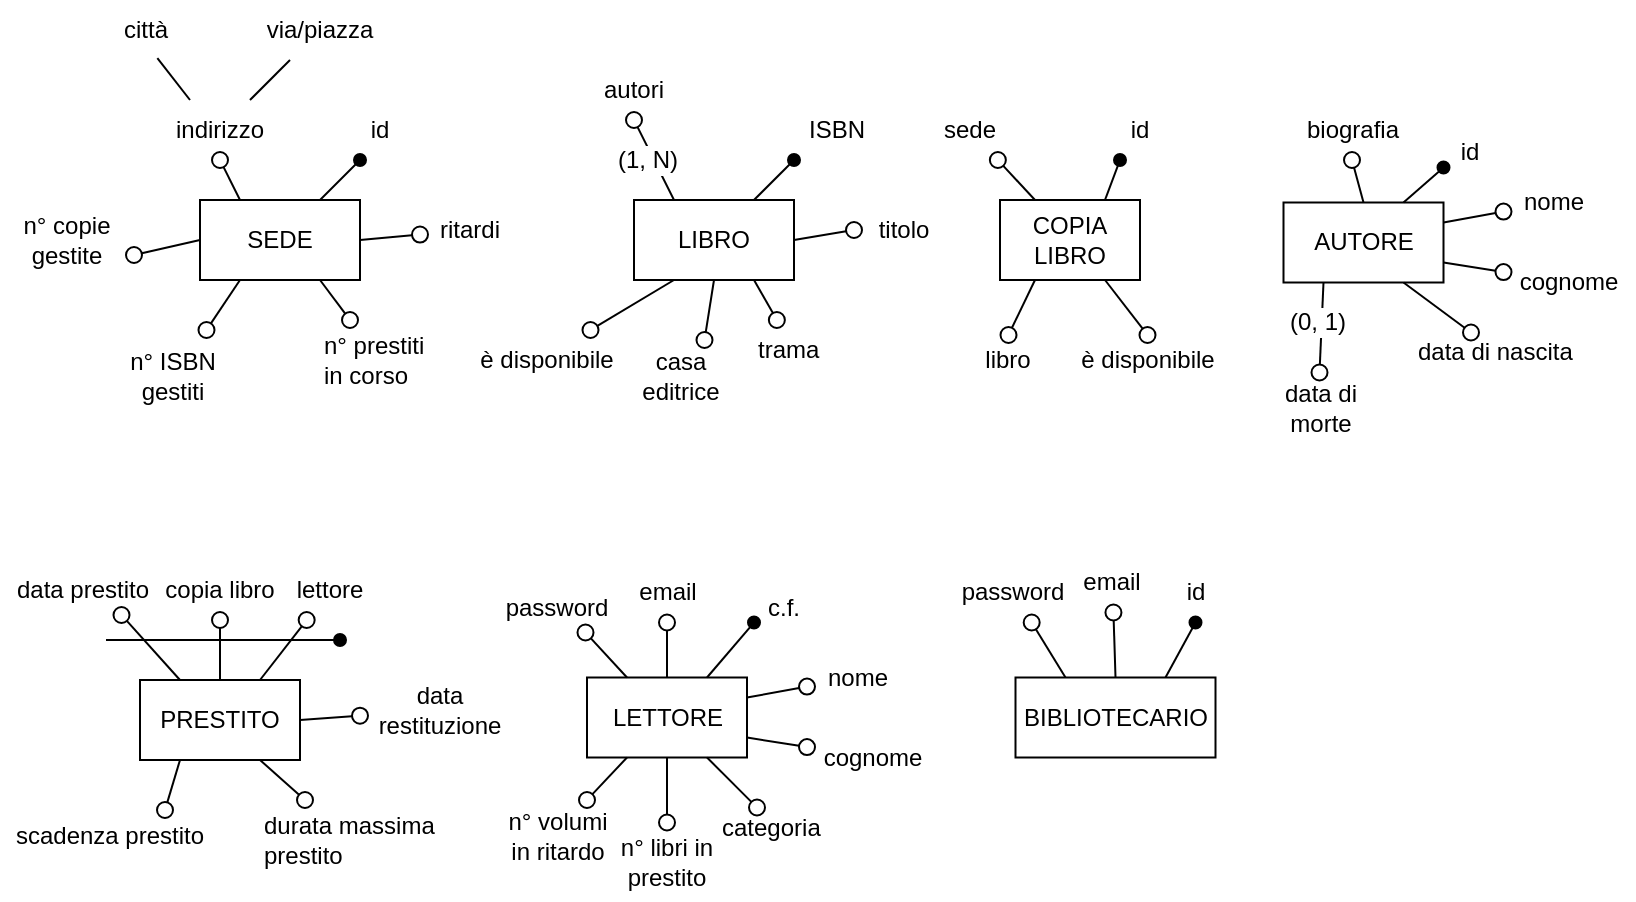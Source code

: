 <mxfile version="24.6.4" type="device" pages="3">
  <diagram id="R2lEEEUBdFMjLlhIrx00" name="Entità">
    <mxGraphModel dx="1434" dy="838" grid="1" gridSize="10" guides="1" tooltips="1" connect="1" arrows="1" fold="1" page="1" pageScale="1" pageWidth="850" pageHeight="1100" math="0" shadow="0" extFonts="Permanent Marker^https://fonts.googleapis.com/css?family=Permanent+Marker">
      <root>
        <mxCell id="0" />
        <mxCell id="1" parent="0" />
        <mxCell id="8oFQcB6DLxekD1Pzao8Z-1" value="SEDE" style="rounded=0;whiteSpace=wrap;html=1;" parent="1" vertex="1">
          <mxGeometry x="120" y="120" width="80" height="40" as="geometry" />
        </mxCell>
        <mxCell id="8oFQcB6DLxekD1Pzao8Z-3" value="id" style="text;html=1;align=center;verticalAlign=middle;whiteSpace=wrap;rounded=0;" parent="1" vertex="1">
          <mxGeometry x="200" y="70" width="20" height="30" as="geometry" />
        </mxCell>
        <mxCell id="8oFQcB6DLxekD1Pzao8Z-7" value="" style="endArrow=none;html=1;rounded=0;align=center;verticalAlign=top;endFill=0;labelBackgroundColor=none;endSize=6;startArrow=oval;startFill=1;entryX=0.75;entryY=0;entryDx=0;entryDy=0;exitX=0;exitY=1;exitDx=0;exitDy=0;" parent="1" source="8oFQcB6DLxekD1Pzao8Z-3" target="8oFQcB6DLxekD1Pzao8Z-1" edge="1">
          <mxGeometry relative="1" as="geometry">
            <mxPoint x="350" y="10" as="sourcePoint" />
            <mxPoint x="510" y="10" as="targetPoint" />
          </mxGeometry>
        </mxCell>
        <mxCell id="8oFQcB6DLxekD1Pzao8Z-8" value="" style="html=1;verticalAlign=bottom;labelBackgroundColor=none;endArrow=oval;endFill=0;endSize=8;rounded=0;exitX=1;exitY=0.5;exitDx=0;exitDy=0;" parent="1" source="8oFQcB6DLxekD1Pzao8Z-1" target="8oFQcB6DLxekD1Pzao8Z-9" edge="1">
          <mxGeometry width="160" relative="1" as="geometry">
            <mxPoint x="350" y="10" as="sourcePoint" />
            <mxPoint x="250" y="110" as="targetPoint" />
          </mxGeometry>
        </mxCell>
        <mxCell id="8oFQcB6DLxekD1Pzao8Z-9" value="ritardi" style="text;html=1;align=center;verticalAlign=middle;whiteSpace=wrap;rounded=0;" parent="1" vertex="1">
          <mxGeometry x="230" y="120" width="50" height="30" as="geometry" />
        </mxCell>
        <mxCell id="8oFQcB6DLxekD1Pzao8Z-10" value="" style="html=1;verticalAlign=bottom;labelBackgroundColor=none;endArrow=oval;endFill=0;endSize=8;rounded=0;exitX=0.75;exitY=1;exitDx=0;exitDy=0;" parent="1" source="8oFQcB6DLxekD1Pzao8Z-1" target="8oFQcB6DLxekD1Pzao8Z-11" edge="1">
          <mxGeometry width="160" relative="1" as="geometry">
            <mxPoint x="220" y="205" as="sourcePoint" />
            <mxPoint x="267" y="180" as="targetPoint" />
          </mxGeometry>
        </mxCell>
        <mxCell id="8oFQcB6DLxekD1Pzao8Z-11" value="n° prestiti in corso" style="text;html=1;align=left;verticalAlign=middle;whiteSpace=wrap;rounded=0;" parent="1" vertex="1">
          <mxGeometry x="180" y="180" width="60" height="40" as="geometry" />
        </mxCell>
        <mxCell id="tWrih8uDOpjuwFclcSZ0-1" value="" style="html=1;verticalAlign=bottom;labelBackgroundColor=none;endArrow=oval;endFill=0;endSize=8;rounded=0;exitX=0.25;exitY=0;exitDx=0;exitDy=0;entryX=0.5;entryY=1;entryDx=0;entryDy=0;" parent="1" source="8oFQcB6DLxekD1Pzao8Z-1" target="tWrih8uDOpjuwFclcSZ0-2" edge="1">
          <mxGeometry width="160" relative="1" as="geometry">
            <mxPoint x="80" y="50" as="sourcePoint" />
            <mxPoint x="150" y="80" as="targetPoint" />
            <Array as="points" />
          </mxGeometry>
        </mxCell>
        <mxCell id="tWrih8uDOpjuwFclcSZ0-2" value="indirizzo" style="text;html=1;align=center;verticalAlign=middle;whiteSpace=wrap;rounded=0;" parent="1" vertex="1">
          <mxGeometry x="100" y="70" width="60" height="30" as="geometry" />
        </mxCell>
        <mxCell id="tWrih8uDOpjuwFclcSZ0-3" value="" style="endArrow=none;html=1;rounded=0;exitX=0.75;exitY=0;exitDx=0;exitDy=0;entryX=0.25;entryY=1;entryDx=0;entryDy=0;" parent="1" source="tWrih8uDOpjuwFclcSZ0-2" target="tWrih8uDOpjuwFclcSZ0-6" edge="1">
          <mxGeometry width="50" height="50" relative="1" as="geometry">
            <mxPoint x="150" y="70" as="sourcePoint" />
            <mxPoint x="180" y="40" as="targetPoint" />
          </mxGeometry>
        </mxCell>
        <mxCell id="tWrih8uDOpjuwFclcSZ0-4" value="" style="endArrow=none;html=1;rounded=0;exitX=0.25;exitY=0;exitDx=0;exitDy=0;entryX=0.642;entryY=0.967;entryDx=0;entryDy=0;entryPerimeter=0;" parent="1" source="tWrih8uDOpjuwFclcSZ0-2" target="tWrih8uDOpjuwFclcSZ0-8" edge="1">
          <mxGeometry width="50" height="50" relative="1" as="geometry">
            <mxPoint x="163" y="66" as="sourcePoint" />
            <mxPoint x="80" y="40" as="targetPoint" />
          </mxGeometry>
        </mxCell>
        <mxCell id="tWrih8uDOpjuwFclcSZ0-6" value="via/piazza" style="text;html=1;align=center;verticalAlign=middle;whiteSpace=wrap;rounded=0;" parent="1" vertex="1">
          <mxGeometry x="150" y="20" width="60" height="30" as="geometry" />
        </mxCell>
        <mxCell id="tWrih8uDOpjuwFclcSZ0-8" value="città" style="text;html=1;align=center;verticalAlign=middle;whiteSpace=wrap;rounded=0;" parent="1" vertex="1">
          <mxGeometry x="73" y="20" width="40" height="30" as="geometry" />
        </mxCell>
        <mxCell id="tWrih8uDOpjuwFclcSZ0-9" value="" style="html=1;verticalAlign=bottom;labelBackgroundColor=none;endArrow=oval;endFill=0;endSize=8;rounded=0;exitX=0;exitY=0.5;exitDx=0;exitDy=0;entryX=1;entryY=0.75;entryDx=0;entryDy=0;" parent="1" source="8oFQcB6DLxekD1Pzao8Z-1" target="tWrih8uDOpjuwFclcSZ0-10" edge="1">
          <mxGeometry width="160" relative="1" as="geometry">
            <mxPoint x="20" y="155" as="sourcePoint" />
            <mxPoint x="67" y="130" as="targetPoint" />
          </mxGeometry>
        </mxCell>
        <mxCell id="tWrih8uDOpjuwFclcSZ0-10" value="n° copie gestite" style="text;html=1;align=center;verticalAlign=middle;whiteSpace=wrap;rounded=0;" parent="1" vertex="1">
          <mxGeometry x="20" y="125" width="67" height="30" as="geometry" />
        </mxCell>
        <mxCell id="tWrih8uDOpjuwFclcSZ0-11" value="n° ISBN gestiti" style="text;html=1;align=center;verticalAlign=middle;whiteSpace=wrap;rounded=0;" parent="1" vertex="1">
          <mxGeometry x="73" y="185" width="67" height="45" as="geometry" />
        </mxCell>
        <mxCell id="tWrih8uDOpjuwFclcSZ0-12" value="" style="html=1;verticalAlign=bottom;labelBackgroundColor=none;endArrow=oval;endFill=0;endSize=8;rounded=0;exitX=0.25;exitY=1;exitDx=0;exitDy=0;entryX=0.75;entryY=0;entryDx=0;entryDy=0;" parent="1" source="8oFQcB6DLxekD1Pzao8Z-1" target="tWrih8uDOpjuwFclcSZ0-11" edge="1">
          <mxGeometry width="160" relative="1" as="geometry">
            <mxPoint x="120" y="190" as="sourcePoint" />
            <mxPoint x="47" y="200" as="targetPoint" />
          </mxGeometry>
        </mxCell>
        <mxCell id="tWrih8uDOpjuwFclcSZ0-13" value="LIBRO" style="rounded=0;whiteSpace=wrap;html=1;" parent="1" vertex="1">
          <mxGeometry x="337" y="120" width="80" height="40" as="geometry" />
        </mxCell>
        <mxCell id="tWrih8uDOpjuwFclcSZ0-14" value="ISBN" style="text;html=1;align=center;verticalAlign=middle;whiteSpace=wrap;rounded=0;" parent="1" vertex="1">
          <mxGeometry x="417" y="70" width="43" height="30" as="geometry" />
        </mxCell>
        <mxCell id="tWrih8uDOpjuwFclcSZ0-15" value="" style="endArrow=none;html=1;rounded=0;align=center;verticalAlign=top;endFill=0;labelBackgroundColor=none;endSize=6;startArrow=oval;startFill=1;entryX=0.75;entryY=0;entryDx=0;entryDy=0;exitX=0;exitY=1;exitDx=0;exitDy=0;" parent="1" source="tWrih8uDOpjuwFclcSZ0-14" target="tWrih8uDOpjuwFclcSZ0-13" edge="1">
          <mxGeometry relative="1" as="geometry">
            <mxPoint x="567" y="10" as="sourcePoint" />
            <mxPoint x="727" y="10" as="targetPoint" />
          </mxGeometry>
        </mxCell>
        <mxCell id="tWrih8uDOpjuwFclcSZ0-16" value="" style="html=1;verticalAlign=bottom;labelBackgroundColor=none;endArrow=oval;endFill=0;endSize=8;rounded=0;exitX=1;exitY=0.5;exitDx=0;exitDy=0;entryX=0;entryY=0.5;entryDx=0;entryDy=0;" parent="1" source="tWrih8uDOpjuwFclcSZ0-13" target="tWrih8uDOpjuwFclcSZ0-17" edge="1">
          <mxGeometry width="160" relative="1" as="geometry">
            <mxPoint x="567" y="10" as="sourcePoint" />
            <mxPoint x="467" y="110" as="targetPoint" />
          </mxGeometry>
        </mxCell>
        <mxCell id="tWrih8uDOpjuwFclcSZ0-17" value="titolo" style="text;html=1;align=center;verticalAlign=middle;whiteSpace=wrap;rounded=0;" parent="1" vertex="1">
          <mxGeometry x="447" y="120" width="50" height="30" as="geometry" />
        </mxCell>
        <mxCell id="tWrih8uDOpjuwFclcSZ0-18" value="" style="html=1;verticalAlign=bottom;labelBackgroundColor=none;endArrow=oval;endFill=0;endSize=8;rounded=0;exitX=0.75;exitY=1;exitDx=0;exitDy=0;" parent="1" source="tWrih8uDOpjuwFclcSZ0-13" target="tWrih8uDOpjuwFclcSZ0-19" edge="1">
          <mxGeometry width="160" relative="1" as="geometry">
            <mxPoint x="437" y="205" as="sourcePoint" />
            <mxPoint x="484" y="180" as="targetPoint" />
          </mxGeometry>
        </mxCell>
        <mxCell id="tWrih8uDOpjuwFclcSZ0-19" value="trama" style="text;html=1;align=left;verticalAlign=middle;whiteSpace=wrap;rounded=0;" parent="1" vertex="1">
          <mxGeometry x="397" y="180" width="40" height="30" as="geometry" />
        </mxCell>
        <mxCell id="tWrih8uDOpjuwFclcSZ0-20" value="" style="html=1;verticalAlign=bottom;labelBackgroundColor=none;endArrow=oval;endFill=0;endSize=8;rounded=0;exitX=0.25;exitY=0;exitDx=0;exitDy=0;entryX=0.5;entryY=1;entryDx=0;entryDy=0;" parent="1" source="tWrih8uDOpjuwFclcSZ0-13" target="tWrih8uDOpjuwFclcSZ0-21" edge="1">
          <mxGeometry width="160" relative="1" as="geometry">
            <mxPoint x="297" y="50" as="sourcePoint" />
            <mxPoint x="367" y="80" as="targetPoint" />
            <Array as="points" />
          </mxGeometry>
        </mxCell>
        <mxCell id="tWrih8uDOpjuwFclcSZ0-21" value="autori" style="text;html=1;align=center;verticalAlign=middle;whiteSpace=wrap;rounded=0;" parent="1" vertex="1">
          <mxGeometry x="317" y="50" width="40" height="30" as="geometry" />
        </mxCell>
        <mxCell id="tWrih8uDOpjuwFclcSZ0-26" value="" style="html=1;verticalAlign=bottom;labelBackgroundColor=none;endArrow=oval;endFill=0;endSize=8;rounded=0;exitX=0.25;exitY=1;exitDx=0;exitDy=0;entryX=0.75;entryY=0;entryDx=0;entryDy=0;" parent="1" source="tWrih8uDOpjuwFclcSZ0-13" target="tWrih8uDOpjuwFclcSZ0-27" edge="1">
          <mxGeometry width="160" relative="1" as="geometry">
            <mxPoint x="237" y="155" as="sourcePoint" />
            <mxPoint x="284" y="130" as="targetPoint" />
          </mxGeometry>
        </mxCell>
        <mxCell id="tWrih8uDOpjuwFclcSZ0-27" value="è disponibile" style="text;html=1;align=center;verticalAlign=middle;whiteSpace=wrap;rounded=0;" parent="1" vertex="1">
          <mxGeometry x="250" y="185" width="87" height="30" as="geometry" />
        </mxCell>
        <mxCell id="tWrih8uDOpjuwFclcSZ0-28" value="casa editrice" style="text;html=1;align=center;verticalAlign=middle;whiteSpace=wrap;rounded=0;" parent="1" vertex="1">
          <mxGeometry x="337" y="190" width="47" height="35" as="geometry" />
        </mxCell>
        <mxCell id="tWrih8uDOpjuwFclcSZ0-29" value="" style="html=1;verticalAlign=bottom;labelBackgroundColor=none;endArrow=oval;endFill=0;endSize=8;rounded=0;exitX=0.5;exitY=1;exitDx=0;exitDy=0;entryX=0.75;entryY=0;entryDx=0;entryDy=0;" parent="1" source="tWrih8uDOpjuwFclcSZ0-13" target="tWrih8uDOpjuwFclcSZ0-28" edge="1">
          <mxGeometry width="160" relative="1" as="geometry">
            <mxPoint x="337" y="190" as="sourcePoint" />
            <mxPoint x="264" y="200" as="targetPoint" />
          </mxGeometry>
        </mxCell>
        <mxCell id="tWrih8uDOpjuwFclcSZ0-30" value="(1, N)" style="text;html=1;align=center;verticalAlign=middle;whiteSpace=wrap;rounded=0;labelBackgroundColor=default;" parent="1" vertex="1">
          <mxGeometry x="324" y="90" width="40" height="20" as="geometry" />
        </mxCell>
        <mxCell id="tWrih8uDOpjuwFclcSZ0-33" value="COPIA LIBRO" style="rounded=0;whiteSpace=wrap;html=1;" parent="1" vertex="1">
          <mxGeometry x="520" y="120" width="70" height="40" as="geometry" />
        </mxCell>
        <mxCell id="tWrih8uDOpjuwFclcSZ0-34" value="id" style="text;html=1;align=center;verticalAlign=middle;whiteSpace=wrap;rounded=0;" parent="1" vertex="1">
          <mxGeometry x="580" y="70" width="20" height="30" as="geometry" />
        </mxCell>
        <mxCell id="tWrih8uDOpjuwFclcSZ0-35" value="" style="endArrow=none;html=1;rounded=0;align=center;verticalAlign=top;endFill=0;labelBackgroundColor=none;endSize=6;startArrow=oval;startFill=1;entryX=0.75;entryY=0;entryDx=0;entryDy=0;exitX=0;exitY=1;exitDx=0;exitDy=0;" parent="1" source="tWrih8uDOpjuwFclcSZ0-34" target="tWrih8uDOpjuwFclcSZ0-33" edge="1">
          <mxGeometry relative="1" as="geometry">
            <mxPoint x="750" y="10" as="sourcePoint" />
            <mxPoint x="910" y="10" as="targetPoint" />
          </mxGeometry>
        </mxCell>
        <mxCell id="tWrih8uDOpjuwFclcSZ0-36" value="" style="html=1;verticalAlign=bottom;labelBackgroundColor=none;endArrow=oval;endFill=0;endSize=8;rounded=0;exitX=0.25;exitY=0;exitDx=0;exitDy=0;" parent="1" source="tWrih8uDOpjuwFclcSZ0-33" target="tWrih8uDOpjuwFclcSZ0-37" edge="1">
          <mxGeometry width="160" relative="1" as="geometry">
            <mxPoint x="750" y="10" as="sourcePoint" />
            <mxPoint x="650" y="110" as="targetPoint" />
          </mxGeometry>
        </mxCell>
        <mxCell id="tWrih8uDOpjuwFclcSZ0-37" value="sede" style="text;html=1;align=center;verticalAlign=middle;whiteSpace=wrap;rounded=0;" parent="1" vertex="1">
          <mxGeometry x="480" y="70" width="50" height="30" as="geometry" />
        </mxCell>
        <mxCell id="tWrih8uDOpjuwFclcSZ0-47" value="PRESTITO" style="rounded=0;whiteSpace=wrap;html=1;" parent="1" vertex="1">
          <mxGeometry x="90" y="360" width="80" height="40" as="geometry" />
        </mxCell>
        <mxCell id="tWrih8uDOpjuwFclcSZ0-50" value="" style="html=1;verticalAlign=bottom;labelBackgroundColor=none;endArrow=oval;endFill=0;endSize=8;rounded=0;exitX=1;exitY=0.5;exitDx=0;exitDy=0;" parent="1" source="tWrih8uDOpjuwFclcSZ0-47" target="tWrih8uDOpjuwFclcSZ0-51" edge="1">
          <mxGeometry width="160" relative="1" as="geometry">
            <mxPoint x="320" y="250" as="sourcePoint" />
            <mxPoint x="220" y="350" as="targetPoint" />
          </mxGeometry>
        </mxCell>
        <mxCell id="tWrih8uDOpjuwFclcSZ0-51" value="data restituzione" style="text;html=1;align=center;verticalAlign=middle;whiteSpace=wrap;rounded=0;" parent="1" vertex="1">
          <mxGeometry x="200" y="360" width="80" height="30" as="geometry" />
        </mxCell>
        <mxCell id="tWrih8uDOpjuwFclcSZ0-52" value="" style="html=1;verticalAlign=bottom;labelBackgroundColor=none;endArrow=oval;endFill=0;endSize=8;rounded=0;exitX=0.75;exitY=1;exitDx=0;exitDy=0;" parent="1" source="tWrih8uDOpjuwFclcSZ0-47" target="tWrih8uDOpjuwFclcSZ0-53" edge="1">
          <mxGeometry width="160" relative="1" as="geometry">
            <mxPoint x="190" y="445" as="sourcePoint" />
            <mxPoint x="237" y="420" as="targetPoint" />
          </mxGeometry>
        </mxCell>
        <mxCell id="tWrih8uDOpjuwFclcSZ0-53" value="durata massima prestito" style="text;html=1;align=left;verticalAlign=middle;whiteSpace=wrap;rounded=0;" parent="1" vertex="1">
          <mxGeometry x="150" y="420" width="90" height="40" as="geometry" />
        </mxCell>
        <mxCell id="tWrih8uDOpjuwFclcSZ0-54" value="" style="html=1;verticalAlign=bottom;labelBackgroundColor=none;endArrow=oval;endFill=0;endSize=8;rounded=0;exitX=0.5;exitY=0;exitDx=0;exitDy=0;entryX=0.5;entryY=1;entryDx=0;entryDy=0;" parent="1" source="tWrih8uDOpjuwFclcSZ0-47" target="tWrih8uDOpjuwFclcSZ0-55" edge="1">
          <mxGeometry width="160" relative="1" as="geometry">
            <mxPoint x="50" y="290" as="sourcePoint" />
            <mxPoint x="120" y="320" as="targetPoint" />
            <Array as="points" />
          </mxGeometry>
        </mxCell>
        <mxCell id="tWrih8uDOpjuwFclcSZ0-55" value="copia libro" style="text;html=1;align=center;verticalAlign=middle;whiteSpace=wrap;rounded=0;" parent="1" vertex="1">
          <mxGeometry x="100" y="300" width="60" height="30" as="geometry" />
        </mxCell>
        <mxCell id="tWrih8uDOpjuwFclcSZ0-60" value="" style="html=1;verticalAlign=bottom;labelBackgroundColor=none;endArrow=oval;endFill=0;endSize=8;rounded=0;exitX=0.25;exitY=0;exitDx=0;exitDy=0;entryX=0.75;entryY=1;entryDx=0;entryDy=0;" parent="1" source="tWrih8uDOpjuwFclcSZ0-47" target="tWrih8uDOpjuwFclcSZ0-62" edge="1">
          <mxGeometry width="160" relative="1" as="geometry">
            <mxPoint x="-10" y="395" as="sourcePoint" />
            <mxPoint x="70" y="350" as="targetPoint" />
          </mxGeometry>
        </mxCell>
        <mxCell id="tWrih8uDOpjuwFclcSZ0-61" value="scadenza prestito" style="text;html=1;align=center;verticalAlign=middle;whiteSpace=wrap;rounded=0;fontStyle=0" parent="1" vertex="1">
          <mxGeometry x="20" y="425" width="110" height="25" as="geometry" />
        </mxCell>
        <mxCell id="tWrih8uDOpjuwFclcSZ0-62" value="data prestito" style="text;html=1;align=center;verticalAlign=middle;whiteSpace=wrap;rounded=0;" parent="1" vertex="1">
          <mxGeometry x="23" y="302.5" width="77" height="25" as="geometry" />
        </mxCell>
        <mxCell id="tWrih8uDOpjuwFclcSZ0-63" value="" style="html=1;verticalAlign=bottom;labelBackgroundColor=none;endArrow=oval;endFill=0;endSize=8;rounded=0;exitX=0.25;exitY=1;exitDx=0;exitDy=0;entryX=0.75;entryY=0;entryDx=0;entryDy=0;" parent="1" source="tWrih8uDOpjuwFclcSZ0-47" target="tWrih8uDOpjuwFclcSZ0-61" edge="1">
          <mxGeometry width="160" relative="1" as="geometry">
            <mxPoint x="90" y="430" as="sourcePoint" />
            <mxPoint x="140" y="420" as="targetPoint" />
          </mxGeometry>
        </mxCell>
        <mxCell id="tWrih8uDOpjuwFclcSZ0-64" value="" style="html=1;verticalAlign=bottom;labelBackgroundColor=none;endArrow=oval;endFill=0;endSize=8;rounded=0;exitX=0.75;exitY=0;exitDx=0;exitDy=0;" parent="1" source="tWrih8uDOpjuwFclcSZ0-47" target="tWrih8uDOpjuwFclcSZ0-65" edge="1">
          <mxGeometry width="160" relative="1" as="geometry">
            <mxPoint x="140" y="340" as="sourcePoint" />
            <mxPoint x="190" y="310" as="targetPoint" />
          </mxGeometry>
        </mxCell>
        <mxCell id="tWrih8uDOpjuwFclcSZ0-65" value="lettore" style="text;html=1;align=center;verticalAlign=middle;whiteSpace=wrap;rounded=0;" parent="1" vertex="1">
          <mxGeometry x="160" y="300" width="50" height="30" as="geometry" />
        </mxCell>
        <mxCell id="tWrih8uDOpjuwFclcSZ0-67" value="" style="endArrow=none;html=1;rounded=0;align=center;verticalAlign=top;endFill=0;labelBackgroundColor=none;endSize=6;startArrow=oval;startFill=1;" parent="1" edge="1">
          <mxGeometry relative="1" as="geometry">
            <mxPoint x="190" y="340" as="sourcePoint" />
            <mxPoint x="73" y="340" as="targetPoint" />
          </mxGeometry>
        </mxCell>
        <mxCell id="tWrih8uDOpjuwFclcSZ0-81" value="LETTORE" style="rounded=0;whiteSpace=wrap;html=1;" parent="1" vertex="1">
          <mxGeometry x="313.5" y="358.75" width="80" height="40" as="geometry" />
        </mxCell>
        <mxCell id="tWrih8uDOpjuwFclcSZ0-82" value="" style="html=1;verticalAlign=bottom;labelBackgroundColor=none;endArrow=oval;endFill=0;endSize=8;rounded=0;exitX=1;exitY=0.25;exitDx=0;exitDy=0;" parent="1" source="tWrih8uDOpjuwFclcSZ0-81" target="tWrih8uDOpjuwFclcSZ0-83" edge="1">
          <mxGeometry width="160" relative="1" as="geometry">
            <mxPoint x="543.5" y="248.75" as="sourcePoint" />
            <mxPoint x="443.5" y="348.75" as="targetPoint" />
          </mxGeometry>
        </mxCell>
        <mxCell id="tWrih8uDOpjuwFclcSZ0-83" value="nome" style="text;html=1;align=center;verticalAlign=middle;whiteSpace=wrap;rounded=0;" parent="1" vertex="1">
          <mxGeometry x="423.5" y="348.75" width="50" height="20" as="geometry" />
        </mxCell>
        <mxCell id="tWrih8uDOpjuwFclcSZ0-84" value="" style="html=1;verticalAlign=bottom;labelBackgroundColor=none;endArrow=oval;endFill=0;endSize=8;rounded=0;exitX=0.75;exitY=1;exitDx=0;exitDy=0;" parent="1" source="tWrih8uDOpjuwFclcSZ0-81" target="tWrih8uDOpjuwFclcSZ0-85" edge="1">
          <mxGeometry width="160" relative="1" as="geometry">
            <mxPoint x="413.5" y="443.75" as="sourcePoint" />
            <mxPoint x="460.5" y="418.75" as="targetPoint" />
          </mxGeometry>
        </mxCell>
        <mxCell id="tWrih8uDOpjuwFclcSZ0-85" value="categoria" style="text;html=1;align=left;verticalAlign=middle;whiteSpace=wrap;rounded=0;" parent="1" vertex="1">
          <mxGeometry x="378.5" y="423.75" width="60" height="20" as="geometry" />
        </mxCell>
        <mxCell id="tWrih8uDOpjuwFclcSZ0-86" value="" style="html=1;verticalAlign=bottom;labelBackgroundColor=none;endArrow=oval;endFill=0;endSize=8;rounded=0;exitX=0.5;exitY=0;exitDx=0;exitDy=0;entryX=0.5;entryY=1;entryDx=0;entryDy=0;" parent="1" source="tWrih8uDOpjuwFclcSZ0-81" target="tWrih8uDOpjuwFclcSZ0-87" edge="1">
          <mxGeometry width="160" relative="1" as="geometry">
            <mxPoint x="273.5" y="288.75" as="sourcePoint" />
            <mxPoint x="343.5" y="318.75" as="targetPoint" />
            <Array as="points" />
          </mxGeometry>
        </mxCell>
        <mxCell id="tWrih8uDOpjuwFclcSZ0-87" value="email" style="text;html=1;align=center;verticalAlign=middle;whiteSpace=wrap;rounded=0;" parent="1" vertex="1">
          <mxGeometry x="333.5" y="301.25" width="40" height="30" as="geometry" />
        </mxCell>
        <mxCell id="tWrih8uDOpjuwFclcSZ0-88" value="" style="html=1;verticalAlign=bottom;labelBackgroundColor=none;endArrow=oval;endFill=0;endSize=8;rounded=0;exitX=0.25;exitY=0;exitDx=0;exitDy=0;entryX=0.75;entryY=1;entryDx=0;entryDy=0;" parent="1" source="tWrih8uDOpjuwFclcSZ0-81" target="tWrih8uDOpjuwFclcSZ0-90" edge="1">
          <mxGeometry width="160" relative="1" as="geometry">
            <mxPoint x="213.5" y="393.75" as="sourcePoint" />
            <mxPoint x="293.5" y="348.75" as="targetPoint" />
          </mxGeometry>
        </mxCell>
        <mxCell id="tWrih8uDOpjuwFclcSZ0-89" value="n° volumi in ritardo" style="text;html=1;align=center;verticalAlign=middle;whiteSpace=wrap;rounded=0;fontStyle=0" parent="1" vertex="1">
          <mxGeometry x="268.5" y="420" width="60" height="35" as="geometry" />
        </mxCell>
        <mxCell id="tWrih8uDOpjuwFclcSZ0-90" value="password" style="text;html=1;align=center;verticalAlign=middle;whiteSpace=wrap;rounded=0;" parent="1" vertex="1">
          <mxGeometry x="270" y="311.25" width="57" height="25" as="geometry" />
        </mxCell>
        <mxCell id="tWrih8uDOpjuwFclcSZ0-91" value="" style="html=1;verticalAlign=bottom;labelBackgroundColor=none;endArrow=oval;endFill=0;endSize=8;rounded=0;exitX=0.25;exitY=1;exitDx=0;exitDy=0;entryX=0.75;entryY=0;entryDx=0;entryDy=0;" parent="1" source="tWrih8uDOpjuwFclcSZ0-81" target="tWrih8uDOpjuwFclcSZ0-89" edge="1">
          <mxGeometry width="160" relative="1" as="geometry">
            <mxPoint x="313.5" y="428.75" as="sourcePoint" />
            <mxPoint x="363.5" y="418.75" as="targetPoint" />
          </mxGeometry>
        </mxCell>
        <mxCell id="tWrih8uDOpjuwFclcSZ0-93" value="c.f." style="text;html=1;align=center;verticalAlign=middle;whiteSpace=wrap;rounded=0;" parent="1" vertex="1">
          <mxGeometry x="397" y="308.75" width="30" height="30" as="geometry" />
        </mxCell>
        <mxCell id="tWrih8uDOpjuwFclcSZ0-95" value="" style="endArrow=none;html=1;rounded=0;align=center;verticalAlign=top;endFill=0;labelBackgroundColor=none;endSize=6;startArrow=oval;startFill=1;entryX=0.75;entryY=0;entryDx=0;entryDy=0;exitX=0;exitY=0.75;exitDx=0;exitDy=0;" parent="1" source="tWrih8uDOpjuwFclcSZ0-93" target="tWrih8uDOpjuwFclcSZ0-81" edge="1">
          <mxGeometry relative="1" as="geometry">
            <mxPoint x="400.5" y="108.75" as="sourcePoint" />
            <mxPoint x="380.5" y="128.75" as="targetPoint" />
          </mxGeometry>
        </mxCell>
        <mxCell id="tWrih8uDOpjuwFclcSZ0-96" value="" style="html=1;verticalAlign=bottom;labelBackgroundColor=none;endArrow=oval;endFill=0;endSize=8;rounded=0;exitX=1;exitY=0.75;exitDx=0;exitDy=0;" parent="1" source="tWrih8uDOpjuwFclcSZ0-81" target="tWrih8uDOpjuwFclcSZ0-97" edge="1">
          <mxGeometry width="160" relative="1" as="geometry">
            <mxPoint x="398.5" y="398.75" as="sourcePoint" />
            <mxPoint x="448.5" y="378.75" as="targetPoint" />
          </mxGeometry>
        </mxCell>
        <mxCell id="tWrih8uDOpjuwFclcSZ0-97" value="cognome" style="text;html=1;align=center;verticalAlign=middle;whiteSpace=wrap;rounded=0;" parent="1" vertex="1">
          <mxGeometry x="423.5" y="388.75" width="65" height="20" as="geometry" />
        </mxCell>
        <mxCell id="tWrih8uDOpjuwFclcSZ0-98" value="AUTORE" style="rounded=0;whiteSpace=wrap;html=1;" parent="1" vertex="1">
          <mxGeometry x="661.75" y="121.25" width="80" height="40" as="geometry" />
        </mxCell>
        <mxCell id="tWrih8uDOpjuwFclcSZ0-99" value="" style="html=1;verticalAlign=bottom;labelBackgroundColor=none;endArrow=oval;endFill=0;endSize=8;rounded=0;exitX=1;exitY=0.25;exitDx=0;exitDy=0;" parent="1" source="tWrih8uDOpjuwFclcSZ0-98" target="tWrih8uDOpjuwFclcSZ0-100" edge="1">
          <mxGeometry width="160" relative="1" as="geometry">
            <mxPoint x="891.75" y="11.25" as="sourcePoint" />
            <mxPoint x="791.75" y="111.25" as="targetPoint" />
          </mxGeometry>
        </mxCell>
        <mxCell id="tWrih8uDOpjuwFclcSZ0-100" value="nome" style="text;html=1;align=center;verticalAlign=middle;whiteSpace=wrap;rounded=0;" parent="1" vertex="1">
          <mxGeometry x="771.75" y="111.25" width="50" height="20" as="geometry" />
        </mxCell>
        <mxCell id="tWrih8uDOpjuwFclcSZ0-101" value="" style="html=1;verticalAlign=bottom;labelBackgroundColor=none;endArrow=oval;endFill=0;endSize=8;rounded=0;exitX=0.75;exitY=1;exitDx=0;exitDy=0;" parent="1" source="tWrih8uDOpjuwFclcSZ0-98" target="tWrih8uDOpjuwFclcSZ0-102" edge="1">
          <mxGeometry width="160" relative="1" as="geometry">
            <mxPoint x="761.75" y="206.25" as="sourcePoint" />
            <mxPoint x="808.75" y="181.25" as="targetPoint" />
          </mxGeometry>
        </mxCell>
        <mxCell id="tWrih8uDOpjuwFclcSZ0-102" value="data di nascita" style="text;html=1;align=left;verticalAlign=middle;whiteSpace=wrap;rounded=0;" parent="1" vertex="1">
          <mxGeometry x="726.75" y="186.25" width="84.5" height="20" as="geometry" />
        </mxCell>
        <mxCell id="tWrih8uDOpjuwFclcSZ0-103" value="" style="html=1;verticalAlign=bottom;labelBackgroundColor=none;endArrow=oval;endFill=0;endSize=8;rounded=0;exitX=0.5;exitY=0;exitDx=0;exitDy=0;entryX=0.5;entryY=1;entryDx=0;entryDy=0;" parent="1" source="tWrih8uDOpjuwFclcSZ0-98" target="tWrih8uDOpjuwFclcSZ0-104" edge="1">
          <mxGeometry width="160" relative="1" as="geometry">
            <mxPoint x="621.75" y="51.25" as="sourcePoint" />
            <mxPoint x="691.75" y="81.25" as="targetPoint" />
            <Array as="points" />
          </mxGeometry>
        </mxCell>
        <mxCell id="tWrih8uDOpjuwFclcSZ0-104" value="biografia" style="text;html=1;align=center;verticalAlign=middle;whiteSpace=wrap;rounded=0;" parent="1" vertex="1">
          <mxGeometry x="670.75" y="70" width="50.5" height="30" as="geometry" />
        </mxCell>
        <mxCell id="tWrih8uDOpjuwFclcSZ0-106" value="data di morte" style="text;html=1;align=center;verticalAlign=middle;whiteSpace=wrap;rounded=0;fontStyle=0" parent="1" vertex="1">
          <mxGeometry x="658.5" y="206.25" width="42.5" height="35" as="geometry" />
        </mxCell>
        <mxCell id="tWrih8uDOpjuwFclcSZ0-108" value="" style="html=1;verticalAlign=bottom;labelBackgroundColor=none;endArrow=oval;endFill=0;endSize=8;rounded=0;exitX=0.25;exitY=1;exitDx=0;exitDy=0;entryX=0.5;entryY=0;entryDx=0;entryDy=0;" parent="1" source="tWrih8uDOpjuwFclcSZ0-98" target="tWrih8uDOpjuwFclcSZ0-106" edge="1">
          <mxGeometry width="160" relative="1" as="geometry">
            <mxPoint x="661.75" y="191.25" as="sourcePoint" />
            <mxPoint x="711.75" y="181.25" as="targetPoint" />
          </mxGeometry>
        </mxCell>
        <mxCell id="tWrih8uDOpjuwFclcSZ0-109" value="id" style="text;html=1;align=center;verticalAlign=middle;whiteSpace=wrap;rounded=0;" parent="1" vertex="1">
          <mxGeometry x="741.75" y="81.25" width="26" height="30" as="geometry" />
        </mxCell>
        <mxCell id="tWrih8uDOpjuwFclcSZ0-110" value="" style="endArrow=none;html=1;rounded=0;align=center;verticalAlign=top;endFill=0;labelBackgroundColor=none;endSize=6;startArrow=oval;startFill=1;entryX=0.75;entryY=0;entryDx=0;entryDy=0;exitX=0;exitY=0.75;exitDx=0;exitDy=0;" parent="1" source="tWrih8uDOpjuwFclcSZ0-109" target="tWrih8uDOpjuwFclcSZ0-98" edge="1">
          <mxGeometry relative="1" as="geometry">
            <mxPoint x="748.75" y="-128.75" as="sourcePoint" />
            <mxPoint x="728.75" y="-108.75" as="targetPoint" />
          </mxGeometry>
        </mxCell>
        <mxCell id="tWrih8uDOpjuwFclcSZ0-111" value="" style="html=1;verticalAlign=bottom;labelBackgroundColor=none;endArrow=oval;endFill=0;endSize=8;rounded=0;exitX=1;exitY=0.75;exitDx=0;exitDy=0;" parent="1" source="tWrih8uDOpjuwFclcSZ0-98" target="tWrih8uDOpjuwFclcSZ0-112" edge="1">
          <mxGeometry width="160" relative="1" as="geometry">
            <mxPoint x="746.75" y="161.25" as="sourcePoint" />
            <mxPoint x="796.75" y="141.25" as="targetPoint" />
          </mxGeometry>
        </mxCell>
        <mxCell id="tWrih8uDOpjuwFclcSZ0-112" value="cognome" style="text;html=1;align=center;verticalAlign=middle;whiteSpace=wrap;rounded=0;" parent="1" vertex="1">
          <mxGeometry x="771.75" y="151.25" width="65" height="20" as="geometry" />
        </mxCell>
        <mxCell id="tWrih8uDOpjuwFclcSZ0-113" value="(0, 1)" style="text;html=1;align=center;verticalAlign=middle;whiteSpace=wrap;rounded=0;labelBackgroundColor=default;" parent="1" vertex="1">
          <mxGeometry x="658.5" y="171.25" width="40" height="20" as="geometry" />
        </mxCell>
        <mxCell id="tWrih8uDOpjuwFclcSZ0-114" value="BIBLIOTECARIO" style="rounded=0;whiteSpace=wrap;html=1;" parent="1" vertex="1">
          <mxGeometry x="527.75" y="358.75" width="100" height="40" as="geometry" />
        </mxCell>
        <mxCell id="tWrih8uDOpjuwFclcSZ0-115" value="id" style="text;html=1;align=center;verticalAlign=middle;whiteSpace=wrap;rounded=0;" parent="1" vertex="1">
          <mxGeometry x="607.75" y="301.25" width="20" height="30" as="geometry" />
        </mxCell>
        <mxCell id="tWrih8uDOpjuwFclcSZ0-116" value="" style="endArrow=none;html=1;rounded=0;align=center;verticalAlign=top;endFill=0;labelBackgroundColor=none;endSize=6;startArrow=oval;startFill=1;entryX=0.75;entryY=0;entryDx=0;entryDy=0;exitX=0.5;exitY=1;exitDx=0;exitDy=0;" parent="1" source="tWrih8uDOpjuwFclcSZ0-115" target="tWrih8uDOpjuwFclcSZ0-114" edge="1">
          <mxGeometry relative="1" as="geometry">
            <mxPoint x="757.75" y="248.75" as="sourcePoint" />
            <mxPoint x="917.75" y="248.75" as="targetPoint" />
          </mxGeometry>
        </mxCell>
        <mxCell id="tWrih8uDOpjuwFclcSZ0-117" value="" style="html=1;verticalAlign=bottom;labelBackgroundColor=none;endArrow=oval;endFill=0;endSize=8;rounded=0;exitX=0.5;exitY=0;exitDx=0;exitDy=0;" parent="1" source="tWrih8uDOpjuwFclcSZ0-114" target="tWrih8uDOpjuwFclcSZ0-118" edge="1">
          <mxGeometry width="160" relative="1" as="geometry">
            <mxPoint x="757.75" y="248.75" as="sourcePoint" />
            <mxPoint x="657.75" y="348.75" as="targetPoint" />
          </mxGeometry>
        </mxCell>
        <mxCell id="tWrih8uDOpjuwFclcSZ0-118" value="email" style="text;html=1;align=center;verticalAlign=middle;whiteSpace=wrap;rounded=0;" parent="1" vertex="1">
          <mxGeometry x="556.25" y="296.25" width="40" height="30" as="geometry" />
        </mxCell>
        <mxCell id="tWrih8uDOpjuwFclcSZ0-121" value="" style="html=1;verticalAlign=bottom;labelBackgroundColor=none;endArrow=oval;endFill=0;endSize=8;rounded=0;exitX=0.25;exitY=0;exitDx=0;exitDy=0;" parent="1" source="tWrih8uDOpjuwFclcSZ0-114" target="tWrih8uDOpjuwFclcSZ0-122" edge="1">
          <mxGeometry width="160" relative="1" as="geometry">
            <mxPoint x="527" y="347.5" as="sourcePoint" />
            <mxPoint x="607" y="337.5" as="targetPoint" />
          </mxGeometry>
        </mxCell>
        <mxCell id="tWrih8uDOpjuwFclcSZ0-122" value="password" style="text;html=1;align=center;verticalAlign=middle;whiteSpace=wrap;rounded=0;" parent="1" vertex="1">
          <mxGeometry x="497" y="301.25" width="59.25" height="30" as="geometry" />
        </mxCell>
        <mxCell id="tWrih8uDOpjuwFclcSZ0-123" value="" style="html=1;verticalAlign=bottom;labelBackgroundColor=none;endArrow=oval;endFill=0;endSize=8;rounded=0;exitX=0.75;exitY=1;exitDx=0;exitDy=0;entryX=0.5;entryY=0;entryDx=0;entryDy=0;" parent="1" source="tWrih8uDOpjuwFclcSZ0-33" target="tWrih8uDOpjuwFclcSZ0-124" edge="1">
          <mxGeometry width="160" relative="1" as="geometry">
            <mxPoint x="555" y="170" as="sourcePoint" />
            <mxPoint x="540" y="240" as="targetPoint" />
          </mxGeometry>
        </mxCell>
        <mxCell id="tWrih8uDOpjuwFclcSZ0-124" value="è disponibile" style="text;html=1;align=center;verticalAlign=middle;whiteSpace=wrap;rounded=0;" parent="1" vertex="1">
          <mxGeometry x="553.75" y="187.5" width="80" height="25" as="geometry" />
        </mxCell>
        <mxCell id="tWrih8uDOpjuwFclcSZ0-125" value="" style="html=1;verticalAlign=bottom;labelBackgroundColor=none;endArrow=oval;endFill=0;endSize=8;rounded=0;exitX=0.25;exitY=1;exitDx=0;exitDy=0;entryX=0.5;entryY=0;entryDx=0;entryDy=0;" parent="1" source="tWrih8uDOpjuwFclcSZ0-33" target="tWrih8uDOpjuwFclcSZ0-126" edge="1">
          <mxGeometry width="160" relative="1" as="geometry">
            <mxPoint x="493" y="160" as="sourcePoint" />
            <mxPoint x="460" y="240" as="targetPoint" />
          </mxGeometry>
        </mxCell>
        <mxCell id="tWrih8uDOpjuwFclcSZ0-126" value="libro" style="text;html=1;align=center;verticalAlign=middle;whiteSpace=wrap;rounded=0;" parent="1" vertex="1">
          <mxGeometry x="507.38" y="187.5" width="33.75" height="25" as="geometry" />
        </mxCell>
        <mxCell id="tWrih8uDOpjuwFclcSZ0-127" value="" style="html=1;verticalAlign=bottom;labelBackgroundColor=none;endArrow=oval;endFill=0;endSize=8;rounded=0;exitX=0.5;exitY=1;exitDx=0;exitDy=0;entryX=0.5;entryY=0;entryDx=0;entryDy=0;" parent="1" source="tWrih8uDOpjuwFclcSZ0-81" target="tWrih8uDOpjuwFclcSZ0-128" edge="1">
          <mxGeometry width="160" relative="1" as="geometry">
            <mxPoint x="380.5" y="443.75" as="sourcePoint" />
            <mxPoint x="410" y="463.5" as="targetPoint" />
          </mxGeometry>
        </mxCell>
        <mxCell id="tWrih8uDOpjuwFclcSZ0-128" value="n° libri in prestito" style="text;html=1;align=center;verticalAlign=middle;whiteSpace=wrap;rounded=0;fontStyle=0" parent="1" vertex="1">
          <mxGeometry x="322" y="431.25" width="63" height="38.75" as="geometry" />
        </mxCell>
      </root>
    </mxGraphModel>
  </diagram>
  <diagram name="Schema Concettuale" id="WSVO54BexwJOF9ah1vRc">
    <mxGraphModel dx="1147" dy="670" grid="1" gridSize="10" guides="1" tooltips="1" connect="1" arrows="1" fold="1" page="1" pageScale="1" pageWidth="827" pageHeight="1169" math="0" shadow="0">
      <root>
        <mxCell id="avYuVaTCZwgV6i5RGNvt-0" />
        <mxCell id="avYuVaTCZwgV6i5RGNvt-1" parent="avYuVaTCZwgV6i5RGNvt-0" />
        <mxCell id="avYuVaTCZwgV6i5RGNvt-2" value="LIBRO" style="rounded=0;whiteSpace=wrap;html=1;" parent="avYuVaTCZwgV6i5RGNvt-1" vertex="1">
          <mxGeometry x="518" y="500" width="80" height="40" as="geometry" />
        </mxCell>
        <mxCell id="avYuVaTCZwgV6i5RGNvt-3" value="ISBN" style="text;html=1;align=center;verticalAlign=middle;whiteSpace=wrap;rounded=0;" parent="avYuVaTCZwgV6i5RGNvt-1" vertex="1">
          <mxGeometry x="598" y="450" width="43" height="30" as="geometry" />
        </mxCell>
        <mxCell id="avYuVaTCZwgV6i5RGNvt-4" value="" style="endArrow=none;html=1;rounded=0;align=center;verticalAlign=top;endFill=0;labelBackgroundColor=none;endSize=6;startArrow=oval;startFill=1;entryX=0.75;entryY=0;entryDx=0;entryDy=0;exitX=0;exitY=1;exitDx=0;exitDy=0;" parent="avYuVaTCZwgV6i5RGNvt-1" source="avYuVaTCZwgV6i5RGNvt-3" target="avYuVaTCZwgV6i5RGNvt-2" edge="1">
          <mxGeometry relative="1" as="geometry">
            <mxPoint x="728" y="375" as="sourcePoint" />
            <mxPoint x="888" y="375" as="targetPoint" />
          </mxGeometry>
        </mxCell>
        <mxCell id="avYuVaTCZwgV6i5RGNvt-5" value="" style="html=1;verticalAlign=bottom;labelBackgroundColor=none;endArrow=oval;endFill=0;endSize=8;rounded=0;entryX=0.75;entryY=1;entryDx=0;entryDy=0;exitX=0.25;exitY=0;exitDx=0;exitDy=0;" parent="avYuVaTCZwgV6i5RGNvt-1" source="avYuVaTCZwgV6i5RGNvt-2" target="avYuVaTCZwgV6i5RGNvt-6" edge="1">
          <mxGeometry width="160" relative="1" as="geometry">
            <mxPoint x="494" y="505" as="sourcePoint" />
            <mxPoint x="628" y="475" as="targetPoint" />
          </mxGeometry>
        </mxCell>
        <mxCell id="avYuVaTCZwgV6i5RGNvt-6" value="titolo" style="text;html=1;align=center;verticalAlign=middle;whiteSpace=wrap;rounded=0;" parent="avYuVaTCZwgV6i5RGNvt-1" vertex="1">
          <mxGeometry x="473" y="450" width="50" height="30" as="geometry" />
        </mxCell>
        <mxCell id="avYuVaTCZwgV6i5RGNvt-7" value="" style="html=1;verticalAlign=bottom;labelBackgroundColor=none;endArrow=oval;endFill=0;endSize=8;rounded=0;exitX=0.75;exitY=1;exitDx=0;exitDy=0;" parent="avYuVaTCZwgV6i5RGNvt-1" source="avYuVaTCZwgV6i5RGNvt-2" target="avYuVaTCZwgV6i5RGNvt-8" edge="1">
          <mxGeometry width="160" relative="1" as="geometry">
            <mxPoint x="598" y="570" as="sourcePoint" />
            <mxPoint x="645" y="545" as="targetPoint" />
          </mxGeometry>
        </mxCell>
        <mxCell id="avYuVaTCZwgV6i5RGNvt-8" value="trama" style="text;html=1;align=left;verticalAlign=middle;whiteSpace=wrap;rounded=0;" parent="avYuVaTCZwgV6i5RGNvt-1" vertex="1">
          <mxGeometry x="577.25" y="560" width="40" height="30" as="geometry" />
        </mxCell>
        <mxCell id="avYuVaTCZwgV6i5RGNvt-9" value="" style="html=1;verticalAlign=bottom;labelBackgroundColor=none;endArrow=oval;endFill=0;endSize=8;rounded=0;exitX=0.25;exitY=1;exitDx=0;exitDy=0;entryX=0.75;entryY=0;entryDx=0;entryDy=0;" parent="avYuVaTCZwgV6i5RGNvt-1" source="avYuVaTCZwgV6i5RGNvt-2" target="avYuVaTCZwgV6i5RGNvt-10" edge="1">
          <mxGeometry width="160" relative="1" as="geometry">
            <mxPoint x="398" y="520" as="sourcePoint" />
            <mxPoint x="445" y="495" as="targetPoint" />
          </mxGeometry>
        </mxCell>
        <mxCell id="avYuVaTCZwgV6i5RGNvt-10" value="è disponibile" style="text;html=1;align=center;verticalAlign=middle;whiteSpace=wrap;rounded=0;" parent="avYuVaTCZwgV6i5RGNvt-1" vertex="1">
          <mxGeometry x="444.75" y="570" width="87" height="30" as="geometry" />
        </mxCell>
        <mxCell id="avYuVaTCZwgV6i5RGNvt-11" value="casa editrice" style="text;html=1;align=center;verticalAlign=middle;whiteSpace=wrap;rounded=0;" parent="avYuVaTCZwgV6i5RGNvt-1" vertex="1">
          <mxGeometry x="531.75" y="570" width="47" height="35" as="geometry" />
        </mxCell>
        <mxCell id="avYuVaTCZwgV6i5RGNvt-12" value="" style="html=1;verticalAlign=bottom;labelBackgroundColor=none;endArrow=oval;endFill=0;endSize=8;rounded=0;exitX=0.5;exitY=1;exitDx=0;exitDy=0;entryX=0.5;entryY=0;entryDx=0;entryDy=0;" parent="avYuVaTCZwgV6i5RGNvt-1" source="avYuVaTCZwgV6i5RGNvt-2" target="avYuVaTCZwgV6i5RGNvt-11" edge="1">
          <mxGeometry width="160" relative="1" as="geometry">
            <mxPoint x="498" y="555" as="sourcePoint" />
            <mxPoint x="425" y="565" as="targetPoint" />
          </mxGeometry>
        </mxCell>
        <mxCell id="avYuVaTCZwgV6i5RGNvt-13" value="(1, N)" style="text;html=1;align=center;verticalAlign=middle;whiteSpace=wrap;rounded=0;labelBackgroundColor=default;" parent="avYuVaTCZwgV6i5RGNvt-1" vertex="1">
          <mxGeometry x="507" y="430" width="40" height="20" as="geometry" />
        </mxCell>
        <mxCell id="avYuVaTCZwgV6i5RGNvt-14" value="COPIA" style="rounded=0;whiteSpace=wrap;html=1;" parent="avYuVaTCZwgV6i5RGNvt-1" vertex="1">
          <mxGeometry x="777.25" y="500" width="80" height="40" as="geometry" />
        </mxCell>
        <mxCell id="avYuVaTCZwgV6i5RGNvt-15" value="id" style="text;html=1;align=center;verticalAlign=middle;whiteSpace=wrap;rounded=0;" parent="avYuVaTCZwgV6i5RGNvt-1" vertex="1">
          <mxGeometry x="737.25" y="435" width="30" height="30" as="geometry" />
        </mxCell>
        <mxCell id="avYuVaTCZwgV6i5RGNvt-16" value="" style="endArrow=none;html=1;rounded=0;align=center;verticalAlign=top;endFill=0;labelBackgroundColor=none;endSize=6;startArrow=oval;startFill=1;entryX=0.25;entryY=0;entryDx=0;entryDy=0;exitX=1;exitY=1;exitDx=0;exitDy=0;" parent="avYuVaTCZwgV6i5RGNvt-1" source="avYuVaTCZwgV6i5RGNvt-15" target="avYuVaTCZwgV6i5RGNvt-14" edge="1">
          <mxGeometry relative="1" as="geometry">
            <mxPoint x="1010.41" y="375" as="sourcePoint" />
            <mxPoint x="1170.41" y="375" as="targetPoint" />
          </mxGeometry>
        </mxCell>
        <mxCell id="avYuVaTCZwgV6i5RGNvt-17" value="" style="html=1;verticalAlign=bottom;labelBackgroundColor=none;endArrow=oval;endFill=0;endSize=8;rounded=0;entryX=0;entryY=0.5;entryDx=0;entryDy=0;exitX=1;exitY=0.5;exitDx=0;exitDy=0;" parent="avYuVaTCZwgV6i5RGNvt-1" source="jIEIiENOCSdRkcauAkzY-15" target="avYuVaTCZwgV6i5RGNvt-18" edge="1">
          <mxGeometry width="160" relative="1" as="geometry">
            <mxPoint x="877.25" y="560" as="sourcePoint" />
            <mxPoint x="800.41" y="605" as="targetPoint" />
          </mxGeometry>
        </mxCell>
        <mxCell id="avYuVaTCZwgV6i5RGNvt-18" value="è disponibile" style="text;html=1;align=center;verticalAlign=middle;whiteSpace=wrap;rounded=0;" parent="avYuVaTCZwgV6i5RGNvt-1" vertex="1">
          <mxGeometry x="1028.75" y="547.5" width="80" height="25" as="geometry" />
        </mxCell>
        <mxCell id="avYuVaTCZwgV6i5RGNvt-19" value="Copiato" style="shape=rhombus;perimeter=rhombusPerimeter;whiteSpace=wrap;html=1;align=center;" parent="avYuVaTCZwgV6i5RGNvt-1" vertex="1">
          <mxGeometry x="644" y="500" width="63.25" height="40" as="geometry" />
        </mxCell>
        <mxCell id="avYuVaTCZwgV6i5RGNvt-20" value="" style="endArrow=none;html=1;rounded=0;entryX=0;entryY=0.5;entryDx=0;entryDy=0;exitX=1;exitY=0.5;exitDx=0;exitDy=0;" parent="avYuVaTCZwgV6i5RGNvt-1" source="avYuVaTCZwgV6i5RGNvt-2" target="avYuVaTCZwgV6i5RGNvt-19" edge="1">
          <mxGeometry width="50" height="50" relative="1" as="geometry">
            <mxPoint x="691.25" y="625" as="sourcePoint" />
            <mxPoint x="741.25" y="575" as="targetPoint" />
          </mxGeometry>
        </mxCell>
        <mxCell id="avYuVaTCZwgV6i5RGNvt-21" value="" style="endArrow=none;html=1;rounded=0;entryX=0;entryY=0.5;entryDx=0;entryDy=0;exitX=1;exitY=0.5;exitDx=0;exitDy=0;" parent="avYuVaTCZwgV6i5RGNvt-1" source="avYuVaTCZwgV6i5RGNvt-19" target="avYuVaTCZwgV6i5RGNvt-14" edge="1">
          <mxGeometry width="50" height="50" relative="1" as="geometry">
            <mxPoint x="568.25" y="515" as="sourcePoint" />
            <mxPoint x="611.25" y="515" as="targetPoint" />
          </mxGeometry>
        </mxCell>
        <mxCell id="avYuVaTCZwgV6i5RGNvt-22" value="(1, 1)" style="text;html=1;align=center;verticalAlign=middle;whiteSpace=wrap;rounded=0;" parent="avYuVaTCZwgV6i5RGNvt-1" vertex="1">
          <mxGeometry x="697.5" y="525" width="40" height="20" as="geometry" />
        </mxCell>
        <mxCell id="avYuVaTCZwgV6i5RGNvt-23" value="(1, N)" style="text;html=1;align=center;verticalAlign=middle;whiteSpace=wrap;rounded=0;" parent="avYuVaTCZwgV6i5RGNvt-1" vertex="1">
          <mxGeometry x="612.5" y="525" width="40" height="20" as="geometry" />
        </mxCell>
        <mxCell id="avYuVaTCZwgV6i5RGNvt-24" value="AUTORE" style="rounded=0;whiteSpace=wrap;html=1;" parent="avYuVaTCZwgV6i5RGNvt-1" vertex="1">
          <mxGeometry x="518" y="300" width="80" height="40" as="geometry" />
        </mxCell>
        <mxCell id="avYuVaTCZwgV6i5RGNvt-25" value="" style="html=1;verticalAlign=bottom;labelBackgroundColor=none;endArrow=oval;endFill=0;endSize=8;rounded=0;exitX=1;exitY=0.5;exitDx=0;exitDy=0;" parent="avYuVaTCZwgV6i5RGNvt-1" source="avYuVaTCZwgV6i5RGNvt-24" target="avYuVaTCZwgV6i5RGNvt-26" edge="1">
          <mxGeometry width="160" relative="1" as="geometry">
            <mxPoint x="727.25" y="196.25" as="sourcePoint" />
            <mxPoint x="627.25" y="296.25" as="targetPoint" />
          </mxGeometry>
        </mxCell>
        <mxCell id="avYuVaTCZwgV6i5RGNvt-26" value="nome" style="text;html=1;align=center;verticalAlign=middle;whiteSpace=wrap;rounded=0;" parent="avYuVaTCZwgV6i5RGNvt-1" vertex="1">
          <mxGeometry x="627.25" y="311.25" width="50" height="20" as="geometry" />
        </mxCell>
        <mxCell id="avYuVaTCZwgV6i5RGNvt-27" value="" style="html=1;verticalAlign=bottom;labelBackgroundColor=none;endArrow=oval;endFill=0;endSize=8;rounded=0;exitX=1;exitY=0.25;exitDx=0;exitDy=0;entryX=0;entryY=0.75;entryDx=0;entryDy=0;" parent="avYuVaTCZwgV6i5RGNvt-1" source="avYuVaTCZwgV6i5RGNvt-24" target="avYuVaTCZwgV6i5RGNvt-28" edge="1">
          <mxGeometry width="160" relative="1" as="geometry">
            <mxPoint x="597.25" y="391.25" as="sourcePoint" />
            <mxPoint x="620" y="280" as="targetPoint" />
          </mxGeometry>
        </mxCell>
        <mxCell id="avYuVaTCZwgV6i5RGNvt-28" value="data di nascita" style="text;html=1;align=center;verticalAlign=middle;whiteSpace=wrap;rounded=0;" parent="avYuVaTCZwgV6i5RGNvt-1" vertex="1">
          <mxGeometry x="621.25" y="278.75" width="92.75" height="26.25" as="geometry" />
        </mxCell>
        <mxCell id="avYuVaTCZwgV6i5RGNvt-29" value="" style="html=1;verticalAlign=bottom;labelBackgroundColor=none;endArrow=oval;endFill=0;endSize=8;rounded=0;exitX=0;exitY=0.5;exitDx=0;exitDy=0;entryX=1;entryY=0.5;entryDx=0;entryDy=0;" parent="avYuVaTCZwgV6i5RGNvt-1" source="avYuVaTCZwgV6i5RGNvt-24" target="avYuVaTCZwgV6i5RGNvt-30" edge="1">
          <mxGeometry width="160" relative="1" as="geometry">
            <mxPoint x="457.25" y="236.25" as="sourcePoint" />
            <mxPoint x="527.25" y="266.25" as="targetPoint" />
            <Array as="points" />
          </mxGeometry>
        </mxCell>
        <mxCell id="avYuVaTCZwgV6i5RGNvt-30" value="biografia" style="text;html=1;align=center;verticalAlign=middle;whiteSpace=wrap;rounded=0;" parent="avYuVaTCZwgV6i5RGNvt-1" vertex="1">
          <mxGeometry x="414" y="305" width="60" height="30" as="geometry" />
        </mxCell>
        <mxCell id="avYuVaTCZwgV6i5RGNvt-31" value="data di morte" style="text;html=1;align=center;verticalAlign=middle;whiteSpace=wrap;rounded=0;fontStyle=0" parent="avYuVaTCZwgV6i5RGNvt-1" vertex="1">
          <mxGeometry x="424.5" y="340" width="53.5" height="35" as="geometry" />
        </mxCell>
        <mxCell id="avYuVaTCZwgV6i5RGNvt-32" value="" style="html=1;verticalAlign=bottom;labelBackgroundColor=none;endArrow=oval;endFill=0;endSize=8;rounded=0;entryX=1;entryY=0.5;entryDx=0;entryDy=0;exitX=0;exitY=0.75;exitDx=0;exitDy=0;" parent="avYuVaTCZwgV6i5RGNvt-1" source="avYuVaTCZwgV6i5RGNvt-24" target="avYuVaTCZwgV6i5RGNvt-31" edge="1">
          <mxGeometry width="160" relative="1" as="geometry">
            <mxPoint x="507" y="310" as="sourcePoint" />
            <mxPoint x="547.25" y="366.25" as="targetPoint" />
          </mxGeometry>
        </mxCell>
        <mxCell id="YLiIVCOc2Myp0IGPrDRY-21" value="(0, 1)" style="edgeLabel;html=1;align=center;verticalAlign=middle;resizable=0;points=[];" vertex="1" connectable="0" parent="avYuVaTCZwgV6i5RGNvt-32">
          <mxGeometry x="0.131" y="-1" relative="1" as="geometry">
            <mxPoint as="offset" />
          </mxGeometry>
        </mxCell>
        <mxCell id="avYuVaTCZwgV6i5RGNvt-33" value="id" style="text;html=1;align=center;verticalAlign=middle;whiteSpace=wrap;rounded=0;" parent="avYuVaTCZwgV6i5RGNvt-1" vertex="1">
          <mxGeometry x="452" y="260" width="26" height="30" as="geometry" />
        </mxCell>
        <mxCell id="avYuVaTCZwgV6i5RGNvt-34" value="" style="endArrow=none;html=1;rounded=0;align=center;verticalAlign=top;endFill=0;labelBackgroundColor=none;endSize=6;startArrow=oval;startFill=1;entryX=0;entryY=0.25;entryDx=0;entryDy=0;exitX=1;exitY=0.75;exitDx=0;exitDy=0;" parent="avYuVaTCZwgV6i5RGNvt-1" source="avYuVaTCZwgV6i5RGNvt-33" target="avYuVaTCZwgV6i5RGNvt-24" edge="1">
          <mxGeometry relative="1" as="geometry">
            <mxPoint x="584.25" y="56.25" as="sourcePoint" />
            <mxPoint x="564.25" y="76.25" as="targetPoint" />
          </mxGeometry>
        </mxCell>
        <mxCell id="avYuVaTCZwgV6i5RGNvt-35" value="" style="html=1;verticalAlign=bottom;labelBackgroundColor=none;endArrow=oval;endFill=0;endSize=8;rounded=0;exitX=1;exitY=0.75;exitDx=0;exitDy=0;" parent="avYuVaTCZwgV6i5RGNvt-1" source="avYuVaTCZwgV6i5RGNvt-24" target="avYuVaTCZwgV6i5RGNvt-36" edge="1">
          <mxGeometry width="160" relative="1" as="geometry">
            <mxPoint x="582.25" y="346.25" as="sourcePoint" />
            <mxPoint x="632.25" y="326.25" as="targetPoint" />
          </mxGeometry>
        </mxCell>
        <mxCell id="avYuVaTCZwgV6i5RGNvt-36" value="cognome" style="text;html=1;align=center;verticalAlign=middle;whiteSpace=wrap;rounded=0;" parent="avYuVaTCZwgV6i5RGNvt-1" vertex="1">
          <mxGeometry x="612.5" y="340" width="65" height="20" as="geometry" />
        </mxCell>
        <mxCell id="avYuVaTCZwgV6i5RGNvt-38" value="(1, N)" style="text;html=1;align=center;verticalAlign=middle;whiteSpace=wrap;rounded=0;labelBackgroundColor=default;" parent="avYuVaTCZwgV6i5RGNvt-1" vertex="1">
          <mxGeometry x="507" y="380" width="40" height="20" as="geometry" />
        </mxCell>
        <mxCell id="avYuVaTCZwgV6i5RGNvt-39" value="Scritto" style="shape=rhombus;perimeter=rhombusPerimeter;whiteSpace=wrap;html=1;align=center;" parent="avYuVaTCZwgV6i5RGNvt-1" vertex="1">
          <mxGeometry x="528" y="400" width="60" height="40" as="geometry" />
        </mxCell>
        <mxCell id="avYuVaTCZwgV6i5RGNvt-40" value="" style="endArrow=none;html=1;rounded=0;entryX=0.5;entryY=1;entryDx=0;entryDy=0;exitX=0.5;exitY=0;exitDx=0;exitDy=0;" parent="avYuVaTCZwgV6i5RGNvt-1" source="avYuVaTCZwgV6i5RGNvt-2" target="avYuVaTCZwgV6i5RGNvt-39" edge="1">
          <mxGeometry width="50" height="50" relative="1" as="geometry">
            <mxPoint x="588" y="515" as="sourcePoint" />
            <mxPoint x="631" y="515" as="targetPoint" />
          </mxGeometry>
        </mxCell>
        <mxCell id="avYuVaTCZwgV6i5RGNvt-41" value="" style="endArrow=none;html=1;rounded=0;entryX=0.5;entryY=1;entryDx=0;entryDy=0;exitX=0.5;exitY=0;exitDx=0;exitDy=0;" parent="avYuVaTCZwgV6i5RGNvt-1" source="avYuVaTCZwgV6i5RGNvt-39" target="avYuVaTCZwgV6i5RGNvt-24" edge="1">
          <mxGeometry width="50" height="50" relative="1" as="geometry">
            <mxPoint x="538" y="395" as="sourcePoint" />
            <mxPoint x="538" y="345" as="targetPoint" />
          </mxGeometry>
        </mxCell>
        <mxCell id="avYuVaTCZwgV6i5RGNvt-42" value="SEDE" style="rounded=0;whiteSpace=wrap;html=1;" parent="avYuVaTCZwgV6i5RGNvt-1" vertex="1">
          <mxGeometry x="777.25" y="300" width="80" height="40" as="geometry" />
        </mxCell>
        <mxCell id="avYuVaTCZwgV6i5RGNvt-43" value="id" style="text;html=1;align=center;verticalAlign=middle;whiteSpace=wrap;rounded=0;" parent="avYuVaTCZwgV6i5RGNvt-1" vertex="1">
          <mxGeometry x="887.25" y="305" width="20" height="30" as="geometry" />
        </mxCell>
        <mxCell id="avYuVaTCZwgV6i5RGNvt-44" value="" style="endArrow=none;html=1;rounded=0;align=center;verticalAlign=top;endFill=0;labelBackgroundColor=none;endSize=6;startArrow=oval;startFill=1;entryX=1;entryY=0.5;entryDx=0;entryDy=0;exitX=0;exitY=0.5;exitDx=0;exitDy=0;" parent="avYuVaTCZwgV6i5RGNvt-1" source="avYuVaTCZwgV6i5RGNvt-43" target="avYuVaTCZwgV6i5RGNvt-42" edge="1">
          <mxGeometry relative="1" as="geometry">
            <mxPoint x="1004" y="200" as="sourcePoint" />
            <mxPoint x="1164" y="200" as="targetPoint" />
          </mxGeometry>
        </mxCell>
        <mxCell id="avYuVaTCZwgV6i5RGNvt-47" value="" style="html=1;verticalAlign=bottom;labelBackgroundColor=none;endArrow=oval;endFill=0;endSize=8;rounded=0;exitX=0;exitY=0.5;exitDx=0;exitDy=0;entryX=1;entryY=0.5;entryDx=0;entryDy=0;" parent="avYuVaTCZwgV6i5RGNvt-1" source="avYuVaTCZwgV6i5RGNvt-42" target="avYuVaTCZwgV6i5RGNvt-48" edge="1">
          <mxGeometry width="160" relative="1" as="geometry">
            <mxPoint x="734" y="240" as="sourcePoint" />
            <mxPoint x="804" y="270" as="targetPoint" />
            <Array as="points" />
          </mxGeometry>
        </mxCell>
        <mxCell id="avYuVaTCZwgV6i5RGNvt-48" value="indirizzo" style="text;html=1;align=center;verticalAlign=middle;whiteSpace=wrap;rounded=0;spacingBottom=0;" parent="avYuVaTCZwgV6i5RGNvt-1" vertex="1">
          <mxGeometry x="694.25" y="306.88" width="60" height="26.25" as="geometry" />
        </mxCell>
        <mxCell id="avYuVaTCZwgV6i5RGNvt-49" value="" style="endArrow=none;html=1;rounded=0;exitX=0.75;exitY=1;exitDx=0;exitDy=0;entryX=0.5;entryY=0;entryDx=0;entryDy=0;" parent="avYuVaTCZwgV6i5RGNvt-1" source="avYuVaTCZwgV6i5RGNvt-48" target="avYuVaTCZwgV6i5RGNvt-51" edge="1">
          <mxGeometry width="50" height="50" relative="1" as="geometry">
            <mxPoint x="718" y="325" as="sourcePoint" />
            <mxPoint x="748" y="295" as="targetPoint" />
          </mxGeometry>
        </mxCell>
        <mxCell id="avYuVaTCZwgV6i5RGNvt-50" value="" style="endArrow=none;html=1;rounded=0;exitX=0.25;exitY=1;exitDx=0;exitDy=0;entryX=0.5;entryY=0;entryDx=0;entryDy=0;" parent="avYuVaTCZwgV6i5RGNvt-1" source="avYuVaTCZwgV6i5RGNvt-48" target="avYuVaTCZwgV6i5RGNvt-52" edge="1">
          <mxGeometry width="50" height="50" relative="1" as="geometry">
            <mxPoint x="731" y="321" as="sourcePoint" />
            <mxPoint x="648" y="295" as="targetPoint" />
          </mxGeometry>
        </mxCell>
        <mxCell id="avYuVaTCZwgV6i5RGNvt-51" value="via" style="text;html=1;align=center;verticalAlign=middle;whiteSpace=wrap;rounded=0;" parent="avYuVaTCZwgV6i5RGNvt-1" vertex="1">
          <mxGeometry x="727.25" y="350" width="40" height="30" as="geometry" />
        </mxCell>
        <mxCell id="avYuVaTCZwgV6i5RGNvt-52" value="città" style="text;html=1;align=center;verticalAlign=middle;whiteSpace=wrap;rounded=0;" parent="avYuVaTCZwgV6i5RGNvt-1" vertex="1">
          <mxGeometry x="679.5" y="350" width="40" height="30" as="geometry" />
        </mxCell>
        <mxCell id="avYuVaTCZwgV6i5RGNvt-57" value="(1, 1)" style="text;html=1;align=center;verticalAlign=middle;whiteSpace=wrap;rounded=0;" parent="avYuVaTCZwgV6i5RGNvt-1" vertex="1">
          <mxGeometry x="777.25" y="430" width="40" height="30" as="geometry" />
        </mxCell>
        <mxCell id="avYuVaTCZwgV6i5RGNvt-58" value="(1, N)" style="text;html=1;align=center;verticalAlign=middle;whiteSpace=wrap;rounded=0;" parent="avYuVaTCZwgV6i5RGNvt-1" vertex="1">
          <mxGeometry x="774" y="375" width="40" height="30" as="geometry" />
        </mxCell>
        <mxCell id="avYuVaTCZwgV6i5RGNvt-59" value="Gestione" style="shape=rhombus;perimeter=rhombusPerimeter;whiteSpace=wrap;html=1;align=center;" parent="avYuVaTCZwgV6i5RGNvt-1" vertex="1">
          <mxGeometry x="777.25" y="400" width="80" height="40" as="geometry" />
        </mxCell>
        <mxCell id="avYuVaTCZwgV6i5RGNvt-60" value="" style="endArrow=none;html=1;rounded=0;exitX=0.5;exitY=0;exitDx=0;exitDy=0;entryX=0.5;entryY=1;entryDx=0;entryDy=0;" parent="avYuVaTCZwgV6i5RGNvt-1" source="avYuVaTCZwgV6i5RGNvt-59" target="avYuVaTCZwgV6i5RGNvt-42" edge="1">
          <mxGeometry width="50" height="50" relative="1" as="geometry">
            <mxPoint x="815.41" y="394.5" as="sourcePoint" />
            <mxPoint x="834" y="365" as="targetPoint" />
          </mxGeometry>
        </mxCell>
        <mxCell id="avYuVaTCZwgV6i5RGNvt-61" value="" style="endArrow=none;html=1;rounded=0;entryX=0.5;entryY=1;entryDx=0;entryDy=0;exitX=0.5;exitY=0;exitDx=0;exitDy=0;" parent="avYuVaTCZwgV6i5RGNvt-1" source="avYuVaTCZwgV6i5RGNvt-14" target="avYuVaTCZwgV6i5RGNvt-59" edge="1">
          <mxGeometry width="50" height="50" relative="1" as="geometry">
            <mxPoint x="804" y="465" as="sourcePoint" />
            <mxPoint x="908.41" y="514.5" as="targetPoint" />
          </mxGeometry>
        </mxCell>
        <mxCell id="avYuVaTCZwgV6i5RGNvt-62" value="PRESTITO" style="rounded=0;whiteSpace=wrap;html=1;" parent="avYuVaTCZwgV6i5RGNvt-1" vertex="1">
          <mxGeometry x="777.25" y="660" width="80" height="40" as="geometry" />
        </mxCell>
        <mxCell id="avYuVaTCZwgV6i5RGNvt-63" value="" style="html=1;verticalAlign=bottom;labelBackgroundColor=none;endArrow=oval;endFill=0;endSize=8;rounded=0;exitX=0.25;exitY=0;exitDx=0;exitDy=0;entryX=0.75;entryY=1;entryDx=0;entryDy=0;" parent="avYuVaTCZwgV6i5RGNvt-1" source="avYuVaTCZwgV6i5RGNvt-62" target="avYuVaTCZwgV6i5RGNvt-64" edge="1">
          <mxGeometry width="160" relative="1" as="geometry">
            <mxPoint x="674" y="697.5" as="sourcePoint" />
            <mxPoint x="754" y="652.5" as="targetPoint" />
          </mxGeometry>
        </mxCell>
        <mxCell id="avYuVaTCZwgV6i5RGNvt-64" value="data prestito" style="text;html=1;align=center;verticalAlign=middle;whiteSpace=wrap;rounded=0;" parent="avYuVaTCZwgV6i5RGNvt-1" vertex="1">
          <mxGeometry x="707" y="605" width="77" height="25" as="geometry" />
        </mxCell>
        <mxCell id="avYuVaTCZwgV6i5RGNvt-65" value="" style="endArrow=none;html=1;rounded=0;align=center;verticalAlign=top;endFill=0;labelBackgroundColor=none;endSize=6;startArrow=oval;startFill=1;" parent="avYuVaTCZwgV6i5RGNvt-1" edge="1">
          <mxGeometry relative="1" as="geometry">
            <mxPoint x="767.25" y="650" as="sourcePoint" />
            <mxPoint x="867.25" y="700" as="targetPoint" />
            <Array as="points">
              <mxPoint x="867.25" y="650" />
            </Array>
          </mxGeometry>
        </mxCell>
        <mxCell id="avYuVaTCZwgV6i5RGNvt-66" value="LETTORE" style="rounded=0;whiteSpace=wrap;html=1;" parent="avYuVaTCZwgV6i5RGNvt-1" vertex="1">
          <mxGeometry x="1057.25" y="660" width="80" height="40" as="geometry" />
        </mxCell>
        <mxCell id="avYuVaTCZwgV6i5RGNvt-67" value="" style="html=1;verticalAlign=bottom;labelBackgroundColor=none;endArrow=oval;endFill=0;endSize=8;rounded=0;exitX=0.75;exitY=1;exitDx=0;exitDy=0;entryX=0.5;entryY=0;entryDx=0;entryDy=0;" parent="avYuVaTCZwgV6i5RGNvt-1" source="avYuVaTCZwgV6i5RGNvt-66" target="avYuVaTCZwgV6i5RGNvt-68" edge="1">
          <mxGeometry width="160" relative="1" as="geometry">
            <mxPoint x="1302.25" y="552.5" as="sourcePoint" />
            <mxPoint x="1202.25" y="652.5" as="targetPoint" />
          </mxGeometry>
        </mxCell>
        <mxCell id="avYuVaTCZwgV6i5RGNvt-68" value="nome" style="text;html=1;align=center;verticalAlign=middle;whiteSpace=wrap;rounded=0;" parent="avYuVaTCZwgV6i5RGNvt-1" vertex="1">
          <mxGeometry x="1118" y="760" width="50" height="20" as="geometry" />
        </mxCell>
        <mxCell id="avYuVaTCZwgV6i5RGNvt-69" value="" style="html=1;verticalAlign=bottom;labelBackgroundColor=none;endArrow=oval;endFill=0;endSize=8;rounded=0;exitX=0.25;exitY=0;exitDx=0;exitDy=0;entryX=0.75;entryY=1;entryDx=0;entryDy=0;" parent="avYuVaTCZwgV6i5RGNvt-1" source="avYuVaTCZwgV6i5RGNvt-66" target="avYuVaTCZwgV6i5RGNvt-70" edge="1">
          <mxGeometry width="160" relative="1" as="geometry">
            <mxPoint x="1172.25" y="747.5" as="sourcePoint" />
            <mxPoint x="1157.25" y="727.5" as="targetPoint" />
          </mxGeometry>
        </mxCell>
        <mxCell id="avYuVaTCZwgV6i5RGNvt-70" value="categoria" style="text;html=1;align=left;verticalAlign=middle;whiteSpace=wrap;rounded=0;" parent="avYuVaTCZwgV6i5RGNvt-1" vertex="1">
          <mxGeometry x="1016" y="600" width="60" height="30" as="geometry" />
        </mxCell>
        <mxCell id="avYuVaTCZwgV6i5RGNvt-71" value="" style="html=1;verticalAlign=bottom;labelBackgroundColor=none;endArrow=oval;endFill=0;endSize=8;rounded=0;exitX=0.5;exitY=0;exitDx=0;exitDy=0;entryX=0.5;entryY=1;entryDx=0;entryDy=0;" parent="avYuVaTCZwgV6i5RGNvt-1" source="avYuVaTCZwgV6i5RGNvt-66" target="avYuVaTCZwgV6i5RGNvt-72" edge="1">
          <mxGeometry width="160" relative="1" as="geometry">
            <mxPoint x="1032.25" y="592.5" as="sourcePoint" />
            <mxPoint x="1102.25" y="622.5" as="targetPoint" />
            <Array as="points" />
          </mxGeometry>
        </mxCell>
        <mxCell id="avYuVaTCZwgV6i5RGNvt-72" value="email" style="text;html=1;align=center;verticalAlign=middle;whiteSpace=wrap;rounded=0;" parent="avYuVaTCZwgV6i5RGNvt-1" vertex="1">
          <mxGeometry x="1077.25" y="590" width="40" height="30" as="geometry" />
        </mxCell>
        <mxCell id="avYuVaTCZwgV6i5RGNvt-73" value="" style="html=1;verticalAlign=bottom;labelBackgroundColor=none;endArrow=oval;endFill=0;endSize=8;rounded=0;exitX=0.75;exitY=0;exitDx=0;exitDy=0;entryX=0.25;entryY=1;entryDx=0;entryDy=0;" parent="avYuVaTCZwgV6i5RGNvt-1" source="avYuVaTCZwgV6i5RGNvt-66" target="avYuVaTCZwgV6i5RGNvt-75" edge="1">
          <mxGeometry width="160" relative="1" as="geometry">
            <mxPoint x="972.25" y="697.5" as="sourcePoint" />
            <mxPoint x="1052.25" y="652.5" as="targetPoint" />
          </mxGeometry>
        </mxCell>
        <mxCell id="avYuVaTCZwgV6i5RGNvt-74" value="n° volumi in ritardo" style="text;html=1;align=center;verticalAlign=middle;whiteSpace=wrap;rounded=0;fontStyle=0" parent="avYuVaTCZwgV6i5RGNvt-1" vertex="1">
          <mxGeometry x="978.75" y="725" width="60" height="35" as="geometry" />
        </mxCell>
        <mxCell id="avYuVaTCZwgV6i5RGNvt-75" value="password" style="text;html=1;align=center;verticalAlign=middle;whiteSpace=wrap;rounded=0;" parent="avYuVaTCZwgV6i5RGNvt-1" vertex="1">
          <mxGeometry x="1117.25" y="605" width="70" height="25" as="geometry" />
        </mxCell>
        <mxCell id="avYuVaTCZwgV6i5RGNvt-76" value="" style="html=1;verticalAlign=bottom;labelBackgroundColor=none;endArrow=oval;endFill=0;endSize=8;rounded=0;exitX=0;exitY=0.75;exitDx=0;exitDy=0;entryX=0.75;entryY=0;entryDx=0;entryDy=0;" parent="avYuVaTCZwgV6i5RGNvt-1" source="avYuVaTCZwgV6i5RGNvt-66" target="avYuVaTCZwgV6i5RGNvt-74" edge="1">
          <mxGeometry width="160" relative="1" as="geometry">
            <mxPoint x="1072.25" y="732.5" as="sourcePoint" />
            <mxPoint x="1122.25" y="722.5" as="targetPoint" />
          </mxGeometry>
        </mxCell>
        <mxCell id="avYuVaTCZwgV6i5RGNvt-77" value="c.f." style="text;html=1;align=center;verticalAlign=middle;whiteSpace=wrap;rounded=0;" parent="avYuVaTCZwgV6i5RGNvt-1" vertex="1">
          <mxGeometry x="1008.75" y="630" width="30" height="30" as="geometry" />
        </mxCell>
        <mxCell id="avYuVaTCZwgV6i5RGNvt-78" value="" style="endArrow=none;html=1;rounded=0;align=center;verticalAlign=top;endFill=0;labelBackgroundColor=none;endSize=6;startArrow=oval;startFill=1;entryX=0;entryY=0.25;entryDx=0;entryDy=0;exitX=1;exitY=0.75;exitDx=0;exitDy=0;" parent="avYuVaTCZwgV6i5RGNvt-1" source="avYuVaTCZwgV6i5RGNvt-77" target="avYuVaTCZwgV6i5RGNvt-66" edge="1">
          <mxGeometry relative="1" as="geometry">
            <mxPoint x="1159.25" y="412.5" as="sourcePoint" />
            <mxPoint x="1139.25" y="432.5" as="targetPoint" />
          </mxGeometry>
        </mxCell>
        <mxCell id="avYuVaTCZwgV6i5RGNvt-79" value="" style="html=1;verticalAlign=bottom;labelBackgroundColor=none;endArrow=oval;endFill=0;endSize=8;rounded=0;exitX=0.5;exitY=1;exitDx=0;exitDy=0;entryX=0.5;entryY=0;entryDx=0;entryDy=0;" parent="avYuVaTCZwgV6i5RGNvt-1" source="avYuVaTCZwgV6i5RGNvt-66" target="avYuVaTCZwgV6i5RGNvt-80" edge="1">
          <mxGeometry width="160" relative="1" as="geometry">
            <mxPoint x="1157.25" y="702.5" as="sourcePoint" />
            <mxPoint x="1207.25" y="682.5" as="targetPoint" />
          </mxGeometry>
        </mxCell>
        <mxCell id="avYuVaTCZwgV6i5RGNvt-80" value="cognome" style="text;html=1;align=center;verticalAlign=middle;whiteSpace=wrap;rounded=0;" parent="avYuVaTCZwgV6i5RGNvt-1" vertex="1">
          <mxGeometry x="1064.75" y="745" width="65" height="20" as="geometry" />
        </mxCell>
        <mxCell id="avYuVaTCZwgV6i5RGNvt-81" value="" style="html=1;verticalAlign=bottom;labelBackgroundColor=none;endArrow=oval;endFill=0;endSize=8;rounded=0;exitX=0.25;exitY=1;exitDx=0;exitDy=0;entryX=0.5;entryY=0;entryDx=0;entryDy=0;" parent="avYuVaTCZwgV6i5RGNvt-1" source="avYuVaTCZwgV6i5RGNvt-66" target="avYuVaTCZwgV6i5RGNvt-82" edge="1">
          <mxGeometry width="160" relative="1" as="geometry">
            <mxPoint x="1139.25" y="747.5" as="sourcePoint" />
            <mxPoint x="1168.75" y="767.25" as="targetPoint" />
          </mxGeometry>
        </mxCell>
        <mxCell id="avYuVaTCZwgV6i5RGNvt-82" value="n° libri in prestito al momento" style="text;html=1;align=center;verticalAlign=middle;whiteSpace=wrap;rounded=0;fontStyle=0" parent="avYuVaTCZwgV6i5RGNvt-1" vertex="1">
          <mxGeometry x="996.75" y="760" width="98.5" height="42" as="geometry" />
        </mxCell>
        <mxCell id="avYuVaTCZwgV6i5RGNvt-83" value="Copia Richiesta" style="shape=rhombus;perimeter=rhombusPerimeter;whiteSpace=wrap;html=1;align=center;" parent="avYuVaTCZwgV6i5RGNvt-1" vertex="1">
          <mxGeometry x="777.25" y="570" width="80" height="60" as="geometry" />
        </mxCell>
        <mxCell id="avYuVaTCZwgV6i5RGNvt-84" value="Richiedente" style="shape=rhombus;perimeter=rhombusPerimeter;whiteSpace=wrap;html=1;align=center;" parent="avYuVaTCZwgV6i5RGNvt-1" vertex="1">
          <mxGeometry x="907.25" y="650" width="100" height="60" as="geometry" />
        </mxCell>
        <mxCell id="avYuVaTCZwgV6i5RGNvt-85" value="" style="endArrow=none;html=1;rounded=0;entryX=1;entryY=0.5;entryDx=0;entryDy=0;exitX=0;exitY=0.5;exitDx=0;exitDy=0;" parent="avYuVaTCZwgV6i5RGNvt-1" source="avYuVaTCZwgV6i5RGNvt-66" target="avYuVaTCZwgV6i5RGNvt-84" edge="1">
          <mxGeometry width="50" height="50" relative="1" as="geometry">
            <mxPoint x="587.25" y="670" as="sourcePoint" />
            <mxPoint x="739.75" y="752.5" as="targetPoint" />
          </mxGeometry>
        </mxCell>
        <mxCell id="avYuVaTCZwgV6i5RGNvt-86" value="" style="endArrow=none;html=1;rounded=0;entryX=1;entryY=0.5;entryDx=0;entryDy=0;exitX=0;exitY=0.5;exitDx=0;exitDy=0;" parent="avYuVaTCZwgV6i5RGNvt-1" source="avYuVaTCZwgV6i5RGNvt-84" target="avYuVaTCZwgV6i5RGNvt-62" edge="1">
          <mxGeometry width="50" height="50" relative="1" as="geometry">
            <mxPoint x="907.25" y="650" as="sourcePoint" />
            <mxPoint x="777.5" y="682.5" as="targetPoint" />
          </mxGeometry>
        </mxCell>
        <mxCell id="avYuVaTCZwgV6i5RGNvt-87" value="(0, N)" style="text;html=1;align=center;verticalAlign=middle;whiteSpace=wrap;rounded=0;" parent="avYuVaTCZwgV6i5RGNvt-1" vertex="1">
          <mxGeometry x="826.75" y="560" width="40" height="30" as="geometry" />
        </mxCell>
        <mxCell id="avYuVaTCZwgV6i5RGNvt-88" value="(1, 1)" style="text;html=1;align=center;verticalAlign=middle;whiteSpace=wrap;rounded=0;" parent="avYuVaTCZwgV6i5RGNvt-1" vertex="1">
          <mxGeometry x="826.75" y="610" width="40" height="30" as="geometry" />
        </mxCell>
        <mxCell id="avYuVaTCZwgV6i5RGNvt-89" value="(1, 1)" style="text;html=1;align=center;verticalAlign=middle;whiteSpace=wrap;rounded=0;" parent="avYuVaTCZwgV6i5RGNvt-1" vertex="1">
          <mxGeometry x="889" y="687.5" width="40" height="30" as="geometry" />
        </mxCell>
        <mxCell id="avYuVaTCZwgV6i5RGNvt-90" value="(0, N)" style="text;html=1;align=center;verticalAlign=middle;whiteSpace=wrap;rounded=0;" parent="avYuVaTCZwgV6i5RGNvt-1" vertex="1">
          <mxGeometry x="988.75" y="682.5" width="40" height="30" as="geometry" />
        </mxCell>
        <mxCell id="avYuVaTCZwgV6i5RGNvt-91" value="" style="endArrow=none;html=1;rounded=0;entryX=0.5;entryY=0;entryDx=0;entryDy=0;exitX=0.5;exitY=1;exitDx=0;exitDy=0;" parent="avYuVaTCZwgV6i5RGNvt-1" source="avYuVaTCZwgV6i5RGNvt-14" target="avYuVaTCZwgV6i5RGNvt-83" edge="1">
          <mxGeometry width="50" height="50" relative="1" as="geometry">
            <mxPoint x="887.25" y="640" as="sourcePoint" />
            <mxPoint x="937.25" y="590" as="targetPoint" />
          </mxGeometry>
        </mxCell>
        <mxCell id="avYuVaTCZwgV6i5RGNvt-92" value="" style="endArrow=none;html=1;rounded=0;entryX=0.5;entryY=0;entryDx=0;entryDy=0;exitX=0.5;exitY=1;exitDx=0;exitDy=0;" parent="avYuVaTCZwgV6i5RGNvt-1" source="avYuVaTCZwgV6i5RGNvt-83" target="avYuVaTCZwgV6i5RGNvt-62" edge="1">
          <mxGeometry width="50" height="50" relative="1" as="geometry">
            <mxPoint x="827.25" y="540" as="sourcePoint" />
            <mxPoint x="828.25" y="590" as="targetPoint" />
          </mxGeometry>
        </mxCell>
        <mxCell id="avYuVaTCZwgV6i5RGNvt-93" value="BIBLIOTECARIO" style="rounded=0;whiteSpace=wrap;html=1;" parent="avYuVaTCZwgV6i5RGNvt-1" vertex="1">
          <mxGeometry x="1038.25" y="342.5" width="100" height="40" as="geometry" />
        </mxCell>
        <mxCell id="avYuVaTCZwgV6i5RGNvt-94" value="id" style="text;html=1;align=center;verticalAlign=middle;whiteSpace=wrap;rounded=0;" parent="avYuVaTCZwgV6i5RGNvt-1" vertex="1">
          <mxGeometry x="1118" y="290" width="20" height="30" as="geometry" />
        </mxCell>
        <mxCell id="avYuVaTCZwgV6i5RGNvt-95" value="" style="endArrow=none;html=1;rounded=0;align=center;verticalAlign=top;endFill=0;labelBackgroundColor=none;endSize=6;startArrow=oval;startFill=1;entryX=0.75;entryY=0;entryDx=0;entryDy=0;exitX=0.5;exitY=1;exitDx=0;exitDy=0;" parent="avYuVaTCZwgV6i5RGNvt-1" source="avYuVaTCZwgV6i5RGNvt-94" target="avYuVaTCZwgV6i5RGNvt-93" edge="1">
          <mxGeometry relative="1" as="geometry">
            <mxPoint x="1268" y="237.5" as="sourcePoint" />
            <mxPoint x="1428" y="237.5" as="targetPoint" />
          </mxGeometry>
        </mxCell>
        <mxCell id="avYuVaTCZwgV6i5RGNvt-96" value="" style="html=1;verticalAlign=bottom;labelBackgroundColor=none;endArrow=oval;endFill=0;endSize=8;rounded=0;exitX=0.5;exitY=0;exitDx=0;exitDy=0;" parent="avYuVaTCZwgV6i5RGNvt-1" source="avYuVaTCZwgV6i5RGNvt-93" target="avYuVaTCZwgV6i5RGNvt-97" edge="1">
          <mxGeometry width="160" relative="1" as="geometry">
            <mxPoint x="1268" y="237.5" as="sourcePoint" />
            <mxPoint x="1168" y="337.5" as="targetPoint" />
          </mxGeometry>
        </mxCell>
        <mxCell id="avYuVaTCZwgV6i5RGNvt-97" value="email" style="text;html=1;align=center;verticalAlign=middle;whiteSpace=wrap;rounded=0;" parent="avYuVaTCZwgV6i5RGNvt-1" vertex="1">
          <mxGeometry x="1066.5" y="285" width="40" height="30" as="geometry" />
        </mxCell>
        <mxCell id="avYuVaTCZwgV6i5RGNvt-98" value="" style="html=1;verticalAlign=bottom;labelBackgroundColor=none;endArrow=oval;endFill=0;endSize=8;rounded=0;exitX=0.25;exitY=0;exitDx=0;exitDy=0;" parent="avYuVaTCZwgV6i5RGNvt-1" source="avYuVaTCZwgV6i5RGNvt-93" target="avYuVaTCZwgV6i5RGNvt-99" edge="1">
          <mxGeometry width="160" relative="1" as="geometry">
            <mxPoint x="1037.25" y="336.25" as="sourcePoint" />
            <mxPoint x="1117.25" y="326.25" as="targetPoint" />
          </mxGeometry>
        </mxCell>
        <mxCell id="avYuVaTCZwgV6i5RGNvt-99" value="password" style="text;html=1;align=center;verticalAlign=middle;whiteSpace=wrap;rounded=0;" parent="avYuVaTCZwgV6i5RGNvt-1" vertex="1">
          <mxGeometry x="1007.25" y="290" width="59.25" height="30" as="geometry" />
        </mxCell>
        <mxCell id="avYuVaTCZwgV6i5RGNvt-100" value="" style="html=1;verticalAlign=bottom;labelBackgroundColor=none;endArrow=oval;endFill=0;endSize=8;rounded=0;entryX=0.25;entryY=0;entryDx=0;entryDy=0;exitX=1;exitY=0.5;exitDx=0;exitDy=0;" parent="avYuVaTCZwgV6i5RGNvt-1" source="avYuVaTCZwgV6i5RGNvt-107" target="avYuVaTCZwgV6i5RGNvt-101" edge="1">
          <mxGeometry width="160" relative="1" as="geometry">
            <mxPoint x="777.25" y="870" as="sourcePoint" />
            <mxPoint x="905" y="670" as="targetPoint" />
          </mxGeometry>
        </mxCell>
        <mxCell id="avYuVaTCZwgV6i5RGNvt-101" value="data restituzione" style="text;html=1;align=center;verticalAlign=middle;whiteSpace=wrap;rounded=0;" parent="avYuVaTCZwgV6i5RGNvt-1" vertex="1">
          <mxGeometry x="927.25" y="820" width="80" height="42.5" as="geometry" />
        </mxCell>
        <mxCell id="avYuVaTCZwgV6i5RGNvt-102" value="" style="html=1;verticalAlign=bottom;labelBackgroundColor=none;endArrow=oval;endFill=0;endSize=8;rounded=0;exitX=0.75;exitY=1;exitDx=0;exitDy=0;" parent="avYuVaTCZwgV6i5RGNvt-1" source="avYuVaTCZwgV6i5RGNvt-106" target="avYuVaTCZwgV6i5RGNvt-103" edge="1">
          <mxGeometry width="160" relative="1" as="geometry">
            <mxPoint x="875" y="765" as="sourcePoint" />
            <mxPoint x="922" y="740" as="targetPoint" />
          </mxGeometry>
        </mxCell>
        <mxCell id="avYuVaTCZwgV6i5RGNvt-103" value="durata massima prestito" style="text;html=1;align=left;verticalAlign=middle;whiteSpace=wrap;rounded=0;" parent="avYuVaTCZwgV6i5RGNvt-1" vertex="1">
          <mxGeometry x="784" y="827.5" width="90" height="40" as="geometry" />
        </mxCell>
        <mxCell id="avYuVaTCZwgV6i5RGNvt-104" value="scadenza prestito" style="text;html=1;align=center;verticalAlign=middle;whiteSpace=wrap;rounded=0;fontStyle=0" parent="avYuVaTCZwgV6i5RGNvt-1" vertex="1">
          <mxGeometry x="627.25" y="828.75" width="110" height="25" as="geometry" />
        </mxCell>
        <mxCell id="avYuVaTCZwgV6i5RGNvt-105" value="" style="html=1;verticalAlign=bottom;labelBackgroundColor=none;endArrow=oval;endFill=0;endSize=8;rounded=0;entryX=0.75;entryY=0;entryDx=0;entryDy=0;exitX=0.25;exitY=1;exitDx=0;exitDy=0;" parent="avYuVaTCZwgV6i5RGNvt-1" source="avYuVaTCZwgV6i5RGNvt-106" target="avYuVaTCZwgV6i5RGNvt-104" edge="1">
          <mxGeometry width="160" relative="1" as="geometry">
            <mxPoint x="778" y="702.5" as="sourcePoint" />
            <mxPoint x="825" y="740" as="targetPoint" />
          </mxGeometry>
        </mxCell>
        <mxCell id="avYuVaTCZwgV6i5RGNvt-106" value="PRESTITO CORRENTE" style="rounded=0;whiteSpace=wrap;html=1;" parent="avYuVaTCZwgV6i5RGNvt-1" vertex="1">
          <mxGeometry x="717.25" y="760" width="80" height="40" as="geometry" />
        </mxCell>
        <mxCell id="avYuVaTCZwgV6i5RGNvt-107" value="PRESTITO PASSATO" style="rounded=0;whiteSpace=wrap;html=1;" parent="avYuVaTCZwgV6i5RGNvt-1" vertex="1">
          <mxGeometry x="836.75" y="760" width="80" height="40" as="geometry" />
        </mxCell>
        <mxCell id="avYuVaTCZwgV6i5RGNvt-108" value="" style="shape=flexArrow;endArrow=classic;html=1;rounded=0;endWidth=8.8;endSize=3.064;entryX=0.5;entryY=1;entryDx=0;entryDy=0;" parent="avYuVaTCZwgV6i5RGNvt-1" target="avYuVaTCZwgV6i5RGNvt-62" edge="1">
          <mxGeometry width="50" height="50" relative="1" as="geometry">
            <mxPoint x="817.25" y="740" as="sourcePoint" />
            <mxPoint x="818.15" y="722.5" as="targetPoint" />
          </mxGeometry>
        </mxCell>
        <mxCell id="avYuVaTCZwgV6i5RGNvt-109" value="" style="endArrow=none;html=1;rounded=0;" parent="avYuVaTCZwgV6i5RGNvt-1" edge="1">
          <mxGeometry width="50" height="50" relative="1" as="geometry">
            <mxPoint x="757.25" y="740" as="sourcePoint" />
            <mxPoint x="877.25" y="740" as="targetPoint" />
          </mxGeometry>
        </mxCell>
        <mxCell id="avYuVaTCZwgV6i5RGNvt-110" value="" style="endArrow=none;html=1;rounded=0;exitX=0.5;exitY=0;exitDx=0;exitDy=0;" parent="avYuVaTCZwgV6i5RGNvt-1" source="avYuVaTCZwgV6i5RGNvt-106" edge="1">
          <mxGeometry width="50" height="50" relative="1" as="geometry">
            <mxPoint x="807.25" y="930" as="sourcePoint" />
            <mxPoint x="757.25" y="740" as="targetPoint" />
          </mxGeometry>
        </mxCell>
        <mxCell id="avYuVaTCZwgV6i5RGNvt-111" value="" style="endArrow=none;html=1;rounded=0;exitX=0.5;exitY=0;exitDx=0;exitDy=0;" parent="avYuVaTCZwgV6i5RGNvt-1" source="avYuVaTCZwgV6i5RGNvt-107" edge="1">
          <mxGeometry width="50" height="50" relative="1" as="geometry">
            <mxPoint x="876.35" y="760" as="sourcePoint" />
            <mxPoint x="877.25" y="740" as="targetPoint" />
          </mxGeometry>
        </mxCell>
        <mxCell id="avYuVaTCZwgV6i5RGNvt-112" value="Copia richiesta correntemente" style="shape=rhombus;perimeter=rhombusPerimeter;whiteSpace=wrap;html=1;align=center;" parent="avYuVaTCZwgV6i5RGNvt-1" vertex="1">
          <mxGeometry x="577.25" y="740" width="110" height="80" as="geometry" />
        </mxCell>
        <mxCell id="avYuVaTCZwgV6i5RGNvt-113" value="" style="endArrow=none;html=1;rounded=0;entryX=0;entryY=0.5;entryDx=0;entryDy=0;exitX=1;exitY=0.5;exitDx=0;exitDy=0;" parent="avYuVaTCZwgV6i5RGNvt-1" source="avYuVaTCZwgV6i5RGNvt-112" target="avYuVaTCZwgV6i5RGNvt-106" edge="1">
          <mxGeometry width="50" height="50" relative="1" as="geometry">
            <mxPoint x="631.5" y="722.5" as="sourcePoint" />
            <mxPoint x="697.5" y="722.5" as="targetPoint" />
          </mxGeometry>
        </mxCell>
        <mxCell id="avYuVaTCZwgV6i5RGNvt-114" value="" style="endArrow=none;html=1;rounded=0;exitX=0.5;exitY=0;exitDx=0;exitDy=0;entryX=0.5;entryY=1;entryDx=0;entryDy=0;" parent="avYuVaTCZwgV6i5RGNvt-1" source="avYuVaTCZwgV6i5RGNvt-112" target="jIEIiENOCSdRkcauAkzY-15" edge="1">
          <mxGeometry width="50" height="50" relative="1" as="geometry">
            <mxPoint x="807.25" y="610" as="sourcePoint" />
            <mxPoint x="757.25" y="550" as="targetPoint" />
            <Array as="points">
              <mxPoint x="632.25" y="560" />
              <mxPoint x="877.25" y="560" />
              <mxPoint x="877.25" y="600" />
              <mxPoint x="957.25" y="600" />
            </Array>
          </mxGeometry>
        </mxCell>
        <mxCell id="avYuVaTCZwgV6i5RGNvt-115" value="(0, 1)" style="text;html=1;align=center;verticalAlign=middle;whiteSpace=wrap;rounded=0;" parent="avYuVaTCZwgV6i5RGNvt-1" vertex="1">
          <mxGeometry x="587.25" y="722.5" width="40" height="30" as="geometry" />
        </mxCell>
        <mxCell id="avYuVaTCZwgV6i5RGNvt-116" value="(1, 1)" style="text;html=1;align=center;verticalAlign=middle;whiteSpace=wrap;rounded=0;" parent="avYuVaTCZwgV6i5RGNvt-1" vertex="1">
          <mxGeometry x="667" y="745" width="40" height="30" as="geometry" />
        </mxCell>
        <mxCell id="m-FSvcT9ls-hyMm9VEZl-0" value="Richiedente corrente" style="shape=rhombus;perimeter=rhombusPerimeter;whiteSpace=wrap;html=1;align=center;" parent="avYuVaTCZwgV6i5RGNvt-1" vertex="1">
          <mxGeometry x="707" y="890" width="100.25" height="80" as="geometry" />
        </mxCell>
        <mxCell id="m-FSvcT9ls-hyMm9VEZl-1" value="" style="endArrow=none;html=1;rounded=0;entryX=0.5;entryY=1;entryDx=0;entryDy=0;exitX=0.5;exitY=0;exitDx=0;exitDy=0;" parent="avYuVaTCZwgV6i5RGNvt-1" source="m-FSvcT9ls-hyMm9VEZl-0" target="avYuVaTCZwgV6i5RGNvt-106" edge="1">
          <mxGeometry width="50" height="50" relative="1" as="geometry">
            <mxPoint x="827.25" y="520" as="sourcePoint" />
            <mxPoint x="757.25" y="810" as="targetPoint" />
          </mxGeometry>
        </mxCell>
        <mxCell id="m-FSvcT9ls-hyMm9VEZl-2" value="" style="endArrow=none;html=1;rounded=0;exitX=1;exitY=0.5;exitDx=0;exitDy=0;entryX=0.5;entryY=1;entryDx=0;entryDy=0;" parent="avYuVaTCZwgV6i5RGNvt-1" source="m-FSvcT9ls-hyMm9VEZl-0" target="YLiIVCOc2Myp0IGPrDRY-5" edge="1">
          <mxGeometry width="50" height="50" relative="1" as="geometry">
            <mxPoint x="767.25" y="900" as="sourcePoint" />
            <mxPoint x="1097.25" y="710" as="targetPoint" />
            <Array as="points">
              <mxPoint x="1250" y="930" />
            </Array>
          </mxGeometry>
        </mxCell>
        <mxCell id="m-FSvcT9ls-hyMm9VEZl-3" value="(1, 1)" style="text;html=1;align=center;verticalAlign=middle;whiteSpace=wrap;rounded=0;" parent="avYuVaTCZwgV6i5RGNvt-1" vertex="1">
          <mxGeometry x="714" y="867.5" width="40" height="30" as="geometry" />
        </mxCell>
        <mxCell id="m-FSvcT9ls-hyMm9VEZl-4" value="(0, 1)" style="text;html=1;align=center;verticalAlign=middle;whiteSpace=wrap;rounded=0;" parent="avYuVaTCZwgV6i5RGNvt-1" vertex="1">
          <mxGeometry x="797.25" y="930" width="40" height="30" as="geometry" />
        </mxCell>
        <mxCell id="jIEIiENOCSdRkcauAkzY-3" value="SEDE OPERATIVA" style="rounded=0;whiteSpace=wrap;html=1;" vertex="1" parent="avYuVaTCZwgV6i5RGNvt-1">
          <mxGeometry x="714" y="200" width="80" height="40" as="geometry" />
        </mxCell>
        <mxCell id="jIEIiENOCSdRkcauAkzY-4" value="SEDE NON PIÙ OPERATIVA" style="rounded=0;whiteSpace=wrap;html=1;" vertex="1" parent="avYuVaTCZwgV6i5RGNvt-1">
          <mxGeometry x="827.25" y="200" width="100" height="40" as="geometry" />
        </mxCell>
        <mxCell id="jIEIiENOCSdRkcauAkzY-5" value="" style="shape=flexArrow;endArrow=classic;html=1;rounded=0;endWidth=8.8;endSize=3.064;" edge="1" parent="avYuVaTCZwgV6i5RGNvt-1">
          <mxGeometry width="50" height="50" relative="1" as="geometry">
            <mxPoint x="817.35" y="260" as="sourcePoint" />
            <mxPoint x="817.35" y="300" as="targetPoint" />
          </mxGeometry>
        </mxCell>
        <mxCell id="jIEIiENOCSdRkcauAkzY-6" value="" style="endArrow=none;html=1;rounded=0;" edge="1" parent="avYuVaTCZwgV6i5RGNvt-1">
          <mxGeometry width="50" height="50" relative="1" as="geometry">
            <mxPoint x="756.85" y="260.0" as="sourcePoint" />
            <mxPoint x="876.85" y="260.0" as="targetPoint" />
          </mxGeometry>
        </mxCell>
        <mxCell id="jIEIiENOCSdRkcauAkzY-7" value="" style="endArrow=none;html=1;rounded=0;exitX=0.5;exitY=0;exitDx=0;exitDy=0;" edge="1" parent="avYuVaTCZwgV6i5RGNvt-1">
          <mxGeometry width="50" height="50" relative="1" as="geometry">
            <mxPoint x="756.85" y="260" as="sourcePoint" />
            <mxPoint x="756.85" y="240" as="targetPoint" />
          </mxGeometry>
        </mxCell>
        <mxCell id="jIEIiENOCSdRkcauAkzY-8" value="" style="endArrow=none;html=1;rounded=0;exitX=0.5;exitY=0;exitDx=0;exitDy=0;" edge="1" parent="avYuVaTCZwgV6i5RGNvt-1">
          <mxGeometry width="50" height="50" relative="1" as="geometry">
            <mxPoint x="876.85" y="260" as="sourcePoint" />
            <mxPoint x="876.85" y="240" as="targetPoint" />
          </mxGeometry>
        </mxCell>
        <mxCell id="jIEIiENOCSdRkcauAkzY-9" value="" style="shape=flexArrow;endArrow=classic;html=1;rounded=0;endWidth=8.8;endSize=3.064;" edge="1" parent="avYuVaTCZwgV6i5RGNvt-1">
          <mxGeometry width="50" height="50" relative="1" as="geometry">
            <mxPoint x="896.55" y="519.6" as="sourcePoint" />
            <mxPoint x="856.95" y="519.6" as="targetPoint" />
          </mxGeometry>
        </mxCell>
        <mxCell id="jIEIiENOCSdRkcauAkzY-10" value="" style="endArrow=none;html=1;rounded=0;" edge="1" parent="avYuVaTCZwgV6i5RGNvt-1">
          <mxGeometry width="50" height="50" relative="1" as="geometry">
            <mxPoint x="897.25" y="480" as="sourcePoint" />
            <mxPoint x="897.25" y="560" as="targetPoint" />
          </mxGeometry>
        </mxCell>
        <mxCell id="jIEIiENOCSdRkcauAkzY-11" value="" style="endArrow=none;html=1;rounded=0;" edge="1" parent="avYuVaTCZwgV6i5RGNvt-1">
          <mxGeometry width="50" height="50" relative="1" as="geometry">
            <mxPoint x="917.25" y="480" as="sourcePoint" />
            <mxPoint x="897.25" y="480" as="targetPoint" />
          </mxGeometry>
        </mxCell>
        <mxCell id="jIEIiENOCSdRkcauAkzY-14" value="" style="endArrow=none;html=1;rounded=0;" edge="1" parent="avYuVaTCZwgV6i5RGNvt-1">
          <mxGeometry width="50" height="50" relative="1" as="geometry">
            <mxPoint x="897.25" y="559" as="sourcePoint" />
            <mxPoint x="917.25" y="559" as="targetPoint" />
          </mxGeometry>
        </mxCell>
        <mxCell id="jIEIiENOCSdRkcauAkzY-15" value="COPIA VALIDA" style="rounded=0;whiteSpace=wrap;html=1;" vertex="1" parent="avYuVaTCZwgV6i5RGNvt-1">
          <mxGeometry x="916.75" y="540" width="80" height="40" as="geometry" />
        </mxCell>
        <mxCell id="jIEIiENOCSdRkcauAkzY-16" value="COPIA ELIMINATA" style="rounded=0;whiteSpace=wrap;html=1;" vertex="1" parent="avYuVaTCZwgV6i5RGNvt-1">
          <mxGeometry x="916.75" y="460" width="80" height="40" as="geometry" />
        </mxCell>
        <mxCell id="YLiIVCOc2Myp0IGPrDRY-1" value="" style="shape=flexArrow;endArrow=classic;html=1;rounded=0;endWidth=8.8;endSize=3.064;" edge="1" parent="avYuVaTCZwgV6i5RGNvt-1">
          <mxGeometry width="50" height="50" relative="1" as="geometry">
            <mxPoint x="1176.85" y="679.6" as="sourcePoint" />
            <mxPoint x="1137.25" y="679.6" as="targetPoint" />
          </mxGeometry>
        </mxCell>
        <mxCell id="YLiIVCOc2Myp0IGPrDRY-2" value="" style="endArrow=none;html=1;rounded=0;" edge="1" parent="avYuVaTCZwgV6i5RGNvt-1">
          <mxGeometry width="50" height="50" relative="1" as="geometry">
            <mxPoint x="1177.55" y="640" as="sourcePoint" />
            <mxPoint x="1177.55" y="720" as="targetPoint" />
          </mxGeometry>
        </mxCell>
        <mxCell id="YLiIVCOc2Myp0IGPrDRY-3" value="" style="endArrow=none;html=1;rounded=0;" edge="1" parent="avYuVaTCZwgV6i5RGNvt-1">
          <mxGeometry width="50" height="50" relative="1" as="geometry">
            <mxPoint x="1197.55" y="640" as="sourcePoint" />
            <mxPoint x="1177.55" y="640" as="targetPoint" />
          </mxGeometry>
        </mxCell>
        <mxCell id="YLiIVCOc2Myp0IGPrDRY-4" value="" style="endArrow=none;html=1;rounded=0;" edge="1" parent="avYuVaTCZwgV6i5RGNvt-1">
          <mxGeometry width="50" height="50" relative="1" as="geometry">
            <mxPoint x="1177.55" y="719" as="sourcePoint" />
            <mxPoint x="1197.55" y="719" as="targetPoint" />
          </mxGeometry>
        </mxCell>
        <mxCell id="YLiIVCOc2Myp0IGPrDRY-5" value="LETTORE REGISTRATO" style="rounded=0;whiteSpace=wrap;html=1;" vertex="1" parent="avYuVaTCZwgV6i5RGNvt-1">
          <mxGeometry x="1197.05" y="700" width="102.95" height="40" as="geometry" />
        </mxCell>
        <mxCell id="YLiIVCOc2Myp0IGPrDRY-6" value="LETTORE NON PIÙ REGISTRATO" style="rounded=0;whiteSpace=wrap;html=1;" vertex="1" parent="avYuVaTCZwgV6i5RGNvt-1">
          <mxGeometry x="1197.05" y="620" width="102.95" height="40" as="geometry" />
        </mxCell>
        <mxCell id="YLiIVCOc2Myp0IGPrDRY-7" value="&lt;h1 style=&quot;margin-top: 0px;&quot;&gt;Note&lt;/h1&gt;&lt;div&gt;Tenere traccia dello stato di &lt;b&gt;autore&lt;/b&gt;, &lt;b&gt;libro&lt;/b&gt;,&amp;nbsp;&lt;b&gt;sede&lt;/b&gt;, &lt;b&gt;copia&lt;/b&gt;, &lt;b&gt;lettore &lt;/b&gt;e &lt;b&gt;prestito&lt;/b&gt;&amp;nbsp;tramite generalizzazioni serve a garantire uno storico dei prestiti valido.&lt;/div&gt;" style="text;html=1;whiteSpace=wrap;overflow=hidden;rounded=0;" vertex="1" parent="avYuVaTCZwgV6i5RGNvt-1">
          <mxGeometry x="1138.25" y="425" width="270" height="110" as="geometry" />
        </mxCell>
        <mxCell id="YLiIVCOc2Myp0IGPrDRY-8" value="" style="shape=flexArrow;endArrow=classic;html=1;rounded=0;endWidth=8.8;endSize=3.064;" edge="1" parent="avYuVaTCZwgV6i5RGNvt-1">
          <mxGeometry width="50" height="50" relative="1" as="geometry">
            <mxPoint x="480" y="520" as="sourcePoint" />
            <mxPoint x="517.6" y="519.6" as="targetPoint" />
          </mxGeometry>
        </mxCell>
        <mxCell id="YLiIVCOc2Myp0IGPrDRY-9" value="" style="endArrow=none;html=1;rounded=0;" edge="1" parent="avYuVaTCZwgV6i5RGNvt-1">
          <mxGeometry width="50" height="50" relative="1" as="geometry">
            <mxPoint x="480" y="490" as="sourcePoint" />
            <mxPoint x="480" y="550" as="targetPoint" />
          </mxGeometry>
        </mxCell>
        <mxCell id="YLiIVCOc2Myp0IGPrDRY-10" value="" style="endArrow=none;html=1;rounded=0;" edge="1" parent="avYuVaTCZwgV6i5RGNvt-1">
          <mxGeometry width="50" height="50" relative="1" as="geometry">
            <mxPoint x="480" y="490" as="sourcePoint" />
            <mxPoint x="460" y="490" as="targetPoint" />
          </mxGeometry>
        </mxCell>
        <mxCell id="YLiIVCOc2Myp0IGPrDRY-11" value="" style="endArrow=none;html=1;rounded=0;" edge="1" parent="avYuVaTCZwgV6i5RGNvt-1">
          <mxGeometry width="50" height="50" relative="1" as="geometry">
            <mxPoint x="460" y="550" as="sourcePoint" />
            <mxPoint x="480" y="550" as="targetPoint" />
          </mxGeometry>
        </mxCell>
        <mxCell id="YLiIVCOc2Myp0IGPrDRY-12" value="LIBRO ELIMINATO" style="rounded=0;whiteSpace=wrap;html=1;flipH=1;" vertex="1" parent="avYuVaTCZwgV6i5RGNvt-1">
          <mxGeometry x="380" y="530" width="82.95" height="40" as="geometry" />
        </mxCell>
        <mxCell id="YLiIVCOc2Myp0IGPrDRY-13" value="LIBRO VALIDO" style="rounded=0;whiteSpace=wrap;html=1;flipH=1;" vertex="1" parent="avYuVaTCZwgV6i5RGNvt-1">
          <mxGeometry x="380" y="470" width="82.95" height="40" as="geometry" />
        </mxCell>
        <mxCell id="YLiIVCOc2Myp0IGPrDRY-14" value="AUTORE VALIDO" style="rounded=0;whiteSpace=wrap;html=1;" vertex="1" parent="avYuVaTCZwgV6i5RGNvt-1">
          <mxGeometry x="453.75" y="200" width="80" height="40" as="geometry" />
        </mxCell>
        <mxCell id="YLiIVCOc2Myp0IGPrDRY-15" value="AUTORE ELIMINATO" style="rounded=0;whiteSpace=wrap;html=1;" vertex="1" parent="avYuVaTCZwgV6i5RGNvt-1">
          <mxGeometry x="580" y="200" width="80" height="40" as="geometry" />
        </mxCell>
        <mxCell id="YLiIVCOc2Myp0IGPrDRY-16" value="" style="shape=flexArrow;endArrow=classic;html=1;rounded=0;endWidth=8.8;endSize=3.064;" edge="1" parent="avYuVaTCZwgV6i5RGNvt-1">
          <mxGeometry width="50" height="50" relative="1" as="geometry">
            <mxPoint x="557.1" y="260" as="sourcePoint" />
            <mxPoint x="557.1" y="300" as="targetPoint" />
          </mxGeometry>
        </mxCell>
        <mxCell id="YLiIVCOc2Myp0IGPrDRY-17" value="" style="endArrow=none;html=1;rounded=0;" edge="1" parent="avYuVaTCZwgV6i5RGNvt-1">
          <mxGeometry width="50" height="50" relative="1" as="geometry">
            <mxPoint x="496.6" y="260.0" as="sourcePoint" />
            <mxPoint x="616.6" y="260.0" as="targetPoint" />
          </mxGeometry>
        </mxCell>
        <mxCell id="YLiIVCOc2Myp0IGPrDRY-18" value="" style="endArrow=none;html=1;rounded=0;exitX=0.5;exitY=0;exitDx=0;exitDy=0;" edge="1" parent="avYuVaTCZwgV6i5RGNvt-1">
          <mxGeometry width="50" height="50" relative="1" as="geometry">
            <mxPoint x="496.6" y="260" as="sourcePoint" />
            <mxPoint x="496.6" y="240" as="targetPoint" />
          </mxGeometry>
        </mxCell>
        <mxCell id="YLiIVCOc2Myp0IGPrDRY-19" value="" style="endArrow=none;html=1;rounded=0;exitX=0.5;exitY=0;exitDx=0;exitDy=0;" edge="1" parent="avYuVaTCZwgV6i5RGNvt-1">
          <mxGeometry width="50" height="50" relative="1" as="geometry">
            <mxPoint x="616.6" y="260" as="sourcePoint" />
            <mxPoint x="616.6" y="240" as="targetPoint" />
          </mxGeometry>
        </mxCell>
      </root>
    </mxGraphModel>
  </diagram>
  <diagram id="POyeRlAIEM6ssyboEU5q" name="Schema Logico">
    <mxGraphModel dx="956" dy="559" grid="1" gridSize="10" guides="1" tooltips="1" connect="1" arrows="1" fold="1" page="1" pageScale="1" pageWidth="827" pageHeight="1169" math="0" shadow="0">
      <root>
        <mxCell id="0" />
        <mxCell id="1" parent="0" />
        <mxCell id="PryiWyV4l3Cs9IJDbPkJ-1" value="LIBRO" style="rounded=0;whiteSpace=wrap;html=1;" parent="1" vertex="1">
          <mxGeometry x="110" y="300" width="80" height="40" as="geometry" />
        </mxCell>
        <mxCell id="PryiWyV4l3Cs9IJDbPkJ-2" value="ISBN" style="text;html=1;align=center;verticalAlign=middle;whiteSpace=wrap;rounded=0;" parent="1" vertex="1">
          <mxGeometry x="190" y="250" width="43" height="30" as="geometry" />
        </mxCell>
        <mxCell id="PryiWyV4l3Cs9IJDbPkJ-3" value="" style="endArrow=none;html=1;rounded=0;align=center;verticalAlign=top;endFill=0;labelBackgroundColor=none;endSize=6;startArrow=oval;startFill=1;entryX=0.75;entryY=0;entryDx=0;entryDy=0;exitX=0;exitY=1;exitDx=0;exitDy=0;" parent="1" source="PryiWyV4l3Cs9IJDbPkJ-2" target="PryiWyV4l3Cs9IJDbPkJ-1" edge="1">
          <mxGeometry relative="1" as="geometry">
            <mxPoint x="320" y="175" as="sourcePoint" />
            <mxPoint x="480" y="175" as="targetPoint" />
          </mxGeometry>
        </mxCell>
        <mxCell id="PryiWyV4l3Cs9IJDbPkJ-4" value="" style="html=1;verticalAlign=bottom;labelBackgroundColor=none;endArrow=oval;endFill=0;endSize=8;rounded=0;entryX=1;entryY=0.25;entryDx=0;entryDy=0;exitX=0;exitY=0.75;exitDx=0;exitDy=0;" parent="1" source="PryiWyV4l3Cs9IJDbPkJ-1" target="PryiWyV4l3Cs9IJDbPkJ-5" edge="1">
          <mxGeometry width="160" relative="1" as="geometry">
            <mxPoint x="86" y="305" as="sourcePoint" />
            <mxPoint x="220" y="275" as="targetPoint" />
          </mxGeometry>
        </mxCell>
        <mxCell id="PryiWyV4l3Cs9IJDbPkJ-5" value="titolo" style="text;html=1;align=center;verticalAlign=middle;whiteSpace=wrap;rounded=0;" parent="1" vertex="1">
          <mxGeometry x="26.75" y="340" width="50" height="30" as="geometry" />
        </mxCell>
        <mxCell id="PryiWyV4l3Cs9IJDbPkJ-6" value="" style="html=1;verticalAlign=bottom;labelBackgroundColor=none;endArrow=oval;endFill=0;endSize=8;rounded=0;exitX=0.75;exitY=1;exitDx=0;exitDy=0;" parent="1" source="PryiWyV4l3Cs9IJDbPkJ-1" target="PryiWyV4l3Cs9IJDbPkJ-7" edge="1">
          <mxGeometry width="160" relative="1" as="geometry">
            <mxPoint x="190" y="370" as="sourcePoint" />
            <mxPoint x="237" y="345" as="targetPoint" />
          </mxGeometry>
        </mxCell>
        <mxCell id="PryiWyV4l3Cs9IJDbPkJ-7" value="trama" style="text;html=1;align=left;verticalAlign=middle;whiteSpace=wrap;rounded=0;" parent="1" vertex="1">
          <mxGeometry x="169.25" y="360" width="40" height="30" as="geometry" />
        </mxCell>
        <mxCell id="PryiWyV4l3Cs9IJDbPkJ-12" value="casa editrice" style="text;html=1;align=center;verticalAlign=middle;whiteSpace=wrap;rounded=0;" parent="1" vertex="1">
          <mxGeometry x="97.75" y="360" width="47" height="35" as="geometry" />
        </mxCell>
        <mxCell id="PryiWyV4l3Cs9IJDbPkJ-13" value="" style="html=1;verticalAlign=bottom;labelBackgroundColor=none;endArrow=oval;endFill=0;endSize=8;rounded=0;exitX=0.25;exitY=1;exitDx=0;exitDy=0;entryX=0.5;entryY=0;entryDx=0;entryDy=0;" parent="1" source="PryiWyV4l3Cs9IJDbPkJ-1" target="PryiWyV4l3Cs9IJDbPkJ-12" edge="1">
          <mxGeometry width="160" relative="1" as="geometry">
            <mxPoint x="90" y="355" as="sourcePoint" />
            <mxPoint x="17" y="365" as="targetPoint" />
          </mxGeometry>
        </mxCell>
        <mxCell id="PryiWyV4l3Cs9IJDbPkJ-14" value="(1, N)" style="text;html=1;align=center;verticalAlign=middle;whiteSpace=wrap;rounded=0;labelBackgroundColor=default;" parent="1" vertex="1">
          <mxGeometry x="99" y="230" width="40" height="20" as="geometry" />
        </mxCell>
        <mxCell id="PryiWyV4l3Cs9IJDbPkJ-15" value="COPIA" style="rounded=0;whiteSpace=wrap;html=1;" parent="1" vertex="1">
          <mxGeometry x="389" y="300" width="80" height="40" as="geometry" />
        </mxCell>
        <mxCell id="PryiWyV4l3Cs9IJDbPkJ-27" value="Copiato" style="shape=rhombus;perimeter=rhombusPerimeter;whiteSpace=wrap;html=1;align=center;" parent="1" vertex="1">
          <mxGeometry x="255.75" y="300" width="63.25" height="40" as="geometry" />
        </mxCell>
        <mxCell id="PryiWyV4l3Cs9IJDbPkJ-28" value="" style="endArrow=none;html=1;rounded=0;entryX=0;entryY=0.5;entryDx=0;entryDy=0;exitX=1;exitY=0.5;exitDx=0;exitDy=0;" parent="1" source="PryiWyV4l3Cs9IJDbPkJ-1" target="PryiWyV4l3Cs9IJDbPkJ-27" edge="1">
          <mxGeometry width="50" height="50" relative="1" as="geometry">
            <mxPoint x="303" y="425" as="sourcePoint" />
            <mxPoint x="353" y="375" as="targetPoint" />
          </mxGeometry>
        </mxCell>
        <mxCell id="PryiWyV4l3Cs9IJDbPkJ-29" value="" style="endArrow=none;html=1;rounded=0;entryX=0;entryY=0.5;entryDx=0;entryDy=0;exitX=1;exitY=0.5;exitDx=0;exitDy=0;" parent="1" source="PryiWyV4l3Cs9IJDbPkJ-27" target="PryiWyV4l3Cs9IJDbPkJ-15" edge="1">
          <mxGeometry width="50" height="50" relative="1" as="geometry">
            <mxPoint x="180" y="315" as="sourcePoint" />
            <mxPoint x="223" y="315" as="targetPoint" />
          </mxGeometry>
        </mxCell>
        <mxCell id="PryiWyV4l3Cs9IJDbPkJ-30" value="(1, 1)" style="text;html=1;align=center;verticalAlign=middle;whiteSpace=wrap;rounded=0;" parent="1" vertex="1">
          <mxGeometry x="309.25" y="325" width="40" height="20" as="geometry" />
        </mxCell>
        <mxCell id="PryiWyV4l3Cs9IJDbPkJ-31" value="(1, N)" style="text;html=1;align=center;verticalAlign=middle;whiteSpace=wrap;rounded=0;" parent="1" vertex="1">
          <mxGeometry x="224.25" y="325" width="40" height="20" as="geometry" />
        </mxCell>
        <mxCell id="EecY8BA8oYN59nGt1QVO-1" value="AUTORE" style="rounded=0;whiteSpace=wrap;html=1;" parent="1" vertex="1">
          <mxGeometry x="110" y="100" width="80" height="40" as="geometry" />
        </mxCell>
        <mxCell id="EecY8BA8oYN59nGt1QVO-2" value="" style="html=1;verticalAlign=bottom;labelBackgroundColor=none;endArrow=oval;endFill=0;endSize=8;rounded=0;exitX=1;exitY=0.25;exitDx=0;exitDy=0;" parent="1" source="EecY8BA8oYN59nGt1QVO-1" target="EecY8BA8oYN59nGt1QVO-3" edge="1">
          <mxGeometry width="160" relative="1" as="geometry">
            <mxPoint x="319.25" y="-3.75" as="sourcePoint" />
            <mxPoint x="219.25" y="96.25" as="targetPoint" />
          </mxGeometry>
        </mxCell>
        <mxCell id="EecY8BA8oYN59nGt1QVO-3" value="nome" style="text;html=1;align=center;verticalAlign=middle;whiteSpace=wrap;rounded=0;" parent="1" vertex="1">
          <mxGeometry x="214.25" y="85" width="50" height="20" as="geometry" />
        </mxCell>
        <mxCell id="EecY8BA8oYN59nGt1QVO-4" value="" style="html=1;verticalAlign=bottom;labelBackgroundColor=none;endArrow=oval;endFill=0;endSize=8;rounded=0;exitX=0.75;exitY=0;exitDx=0;exitDy=0;" parent="1" source="EecY8BA8oYN59nGt1QVO-1" target="EecY8BA8oYN59nGt1QVO-5" edge="1">
          <mxGeometry width="160" relative="1" as="geometry">
            <mxPoint x="189.25" y="191.25" as="sourcePoint" />
            <mxPoint x="236.25" y="166.25" as="targetPoint" />
          </mxGeometry>
        </mxCell>
        <mxCell id="EecY8BA8oYN59nGt1QVO-5" value="data di nascita" style="text;html=1;align=left;verticalAlign=middle;whiteSpace=wrap;rounded=0;" parent="1" vertex="1">
          <mxGeometry x="148.5" y="43.75" width="84.5" height="26.25" as="geometry" />
        </mxCell>
        <mxCell id="EecY8BA8oYN59nGt1QVO-6" value="" style="html=1;verticalAlign=bottom;labelBackgroundColor=none;endArrow=oval;endFill=0;endSize=8;rounded=0;exitX=0;exitY=0.25;exitDx=0;exitDy=0;entryX=1;entryY=0.75;entryDx=0;entryDy=0;" parent="1" source="EecY8BA8oYN59nGt1QVO-1" target="EecY8BA8oYN59nGt1QVO-7" edge="1">
          <mxGeometry width="160" relative="1" as="geometry">
            <mxPoint x="49.25" y="36.25" as="sourcePoint" />
            <mxPoint x="119.25" y="66.25" as="targetPoint" />
            <Array as="points" />
          </mxGeometry>
        </mxCell>
        <mxCell id="EecY8BA8oYN59nGt1QVO-7" value="biografia" style="text;html=1;align=center;verticalAlign=middle;whiteSpace=wrap;rounded=0;" parent="1" vertex="1">
          <mxGeometry x="10" y="81.25" width="60" height="30" as="geometry" />
        </mxCell>
        <mxCell id="EecY8BA8oYN59nGt1QVO-8" value="data di morte" style="text;html=1;align=center;verticalAlign=middle;whiteSpace=wrap;rounded=0;fontStyle=0" parent="1" vertex="1">
          <mxGeometry x="13.25" y="125" width="53.5" height="35" as="geometry" />
        </mxCell>
        <mxCell id="EecY8BA8oYN59nGt1QVO-9" value="" style="html=1;verticalAlign=bottom;labelBackgroundColor=none;endArrow=oval;endFill=0;endSize=8;rounded=0;entryX=1;entryY=0.5;entryDx=0;entryDy=0;exitX=0;exitY=0.75;exitDx=0;exitDy=0;" parent="1" source="EecY8BA8oYN59nGt1QVO-1" target="EecY8BA8oYN59nGt1QVO-8" edge="1">
          <mxGeometry width="160" relative="1" as="geometry">
            <mxPoint x="99" y="110" as="sourcePoint" />
            <mxPoint x="139.25" y="166.25" as="targetPoint" />
          </mxGeometry>
        </mxCell>
        <mxCell id="EecY8BA8oYN59nGt1QVO-10" value="id" style="text;html=1;align=center;verticalAlign=middle;whiteSpace=wrap;rounded=0;" parent="1" vertex="1">
          <mxGeometry x="97.75" y="40" width="26" height="30" as="geometry" />
        </mxCell>
        <mxCell id="EecY8BA8oYN59nGt1QVO-11" value="" style="endArrow=none;html=1;rounded=0;align=center;verticalAlign=top;endFill=0;labelBackgroundColor=none;endSize=6;startArrow=oval;startFill=1;entryX=0.25;entryY=0;entryDx=0;entryDy=0;exitX=0.5;exitY=1;exitDx=0;exitDy=0;" parent="1" source="EecY8BA8oYN59nGt1QVO-10" target="EecY8BA8oYN59nGt1QVO-1" edge="1">
          <mxGeometry relative="1" as="geometry">
            <mxPoint x="176.25" y="-143.75" as="sourcePoint" />
            <mxPoint x="156.25" y="-123.75" as="targetPoint" />
          </mxGeometry>
        </mxCell>
        <mxCell id="EecY8BA8oYN59nGt1QVO-12" value="" style="html=1;verticalAlign=bottom;labelBackgroundColor=none;endArrow=oval;endFill=0;endSize=8;rounded=0;exitX=1;exitY=0.75;exitDx=0;exitDy=0;" parent="1" source="EecY8BA8oYN59nGt1QVO-1" target="EecY8BA8oYN59nGt1QVO-13" edge="1">
          <mxGeometry width="160" relative="1" as="geometry">
            <mxPoint x="174.25" y="146.25" as="sourcePoint" />
            <mxPoint x="224.25" y="126.25" as="targetPoint" />
          </mxGeometry>
        </mxCell>
        <mxCell id="EecY8BA8oYN59nGt1QVO-13" value="cognome" style="text;html=1;align=center;verticalAlign=middle;whiteSpace=wrap;rounded=0;" parent="1" vertex="1">
          <mxGeometry x="214.25" y="130" width="65" height="20" as="geometry" />
        </mxCell>
        <mxCell id="EecY8BA8oYN59nGt1QVO-14" value="(0, 1)" style="text;html=1;align=center;verticalAlign=middle;whiteSpace=wrap;rounded=0;labelBackgroundColor=default;" parent="1" vertex="1">
          <mxGeometry x="70" y="125" width="40" height="20" as="geometry" />
        </mxCell>
        <mxCell id="EecY8BA8oYN59nGt1QVO-15" value="(1, N)" style="text;html=1;align=center;verticalAlign=middle;whiteSpace=wrap;rounded=0;labelBackgroundColor=default;" parent="1" vertex="1">
          <mxGeometry x="99" y="180" width="40" height="20" as="geometry" />
        </mxCell>
        <mxCell id="EecY8BA8oYN59nGt1QVO-16" value="Scritto" style="shape=rhombus;perimeter=rhombusPerimeter;whiteSpace=wrap;html=1;align=center;" parent="1" vertex="1">
          <mxGeometry x="120" y="200" width="60" height="40" as="geometry" />
        </mxCell>
        <mxCell id="EecY8BA8oYN59nGt1QVO-17" value="" style="endArrow=none;html=1;rounded=0;entryX=0.5;entryY=1;entryDx=0;entryDy=0;exitX=0.5;exitY=0;exitDx=0;exitDy=0;" parent="1" source="PryiWyV4l3Cs9IJDbPkJ-1" target="EecY8BA8oYN59nGt1QVO-16" edge="1">
          <mxGeometry width="50" height="50" relative="1" as="geometry">
            <mxPoint x="180" y="315" as="sourcePoint" />
            <mxPoint x="223" y="315" as="targetPoint" />
          </mxGeometry>
        </mxCell>
        <mxCell id="EecY8BA8oYN59nGt1QVO-18" value="" style="endArrow=none;html=1;rounded=0;entryX=0.5;entryY=1;entryDx=0;entryDy=0;exitX=0.5;exitY=0;exitDx=0;exitDy=0;" parent="1" source="EecY8BA8oYN59nGt1QVO-16" target="EecY8BA8oYN59nGt1QVO-1" edge="1">
          <mxGeometry width="50" height="50" relative="1" as="geometry">
            <mxPoint x="130" y="195" as="sourcePoint" />
            <mxPoint x="130" y="145" as="targetPoint" />
          </mxGeometry>
        </mxCell>
        <mxCell id="RV2QbcGf4LLr80OaygcD-1" value="SEDE" style="rounded=0;whiteSpace=wrap;html=1;" parent="1" vertex="1">
          <mxGeometry x="389" y="100" width="80" height="40" as="geometry" />
        </mxCell>
        <mxCell id="RV2QbcGf4LLr80OaygcD-2" value="id" style="text;html=1;align=center;verticalAlign=middle;whiteSpace=wrap;rounded=0;" parent="1" vertex="1">
          <mxGeometry x="461.75" y="51.25" width="20" height="30" as="geometry" />
        </mxCell>
        <mxCell id="RV2QbcGf4LLr80OaygcD-3" value="" style="endArrow=none;html=1;rounded=0;align=center;verticalAlign=top;endFill=0;labelBackgroundColor=none;endSize=6;startArrow=oval;startFill=1;entryX=0.75;entryY=0;entryDx=0;entryDy=0;exitX=0.25;exitY=1;exitDx=0;exitDy=0;" parent="1" source="RV2QbcGf4LLr80OaygcD-2" target="RV2QbcGf4LLr80OaygcD-1" edge="1">
          <mxGeometry relative="1" as="geometry">
            <mxPoint x="615.75" as="sourcePoint" />
            <mxPoint x="775.75" as="targetPoint" />
          </mxGeometry>
        </mxCell>
        <mxCell id="RV2QbcGf4LLr80OaygcD-8" value="" style="html=1;verticalAlign=bottom;labelBackgroundColor=none;endArrow=oval;endFill=0;endSize=8;rounded=0;exitX=0.5;exitY=0;exitDx=0;exitDy=0;entryX=0.5;entryY=1;entryDx=0;entryDy=0;" parent="1" source="RV2QbcGf4LLr80OaygcD-1" target="RV2QbcGf4LLr80OaygcD-9" edge="1">
          <mxGeometry width="160" relative="1" as="geometry">
            <mxPoint x="345.75" y="40" as="sourcePoint" />
            <mxPoint x="415.75" y="70" as="targetPoint" />
            <Array as="points" />
          </mxGeometry>
        </mxCell>
        <mxCell id="RV2QbcGf4LLr80OaygcD-9" value="via/piazza" style="text;html=1;align=center;verticalAlign=middle;whiteSpace=wrap;rounded=0;spacingBottom=0;" parent="1" vertex="1">
          <mxGeometry x="399" y="40" width="60" height="26.25" as="geometry" />
        </mxCell>
        <mxCell id="RV2QbcGf4LLr80OaygcD-13" value="città" style="text;html=1;align=center;verticalAlign=middle;whiteSpace=wrap;rounded=0;" parent="1" vertex="1">
          <mxGeometry x="363.38" y="51.25" width="40" height="30" as="geometry" />
        </mxCell>
        <mxCell id="RV2QbcGf4LLr80OaygcD-18" value="(1, 1)" style="text;html=1;align=center;verticalAlign=middle;whiteSpace=wrap;rounded=0;" parent="1" vertex="1">
          <mxGeometry x="389" y="230" width="40" height="30" as="geometry" />
        </mxCell>
        <mxCell id="RV2QbcGf4LLr80OaygcD-19" value="(1, N)" style="text;html=1;align=center;verticalAlign=middle;whiteSpace=wrap;rounded=0;" parent="1" vertex="1">
          <mxGeometry x="385.75" y="175" width="40" height="30" as="geometry" />
        </mxCell>
        <mxCell id="RV2QbcGf4LLr80OaygcD-20" value="Gestione" style="shape=rhombus;perimeter=rhombusPerimeter;whiteSpace=wrap;html=1;align=center;" parent="1" vertex="1">
          <mxGeometry x="389" y="200" width="80" height="40" as="geometry" />
        </mxCell>
        <mxCell id="RV2QbcGf4LLr80OaygcD-21" value="" style="endArrow=none;html=1;rounded=0;exitX=0.5;exitY=0;exitDx=0;exitDy=0;entryX=0.5;entryY=1;entryDx=0;entryDy=0;" parent="1" source="RV2QbcGf4LLr80OaygcD-20" target="RV2QbcGf4LLr80OaygcD-1" edge="1">
          <mxGeometry width="50" height="50" relative="1" as="geometry">
            <mxPoint x="427.16" y="194.5" as="sourcePoint" />
            <mxPoint x="445.75" y="165" as="targetPoint" />
          </mxGeometry>
        </mxCell>
        <mxCell id="RV2QbcGf4LLr80OaygcD-22" value="" style="endArrow=none;html=1;rounded=0;entryX=0.5;entryY=1;entryDx=0;entryDy=0;exitX=0.5;exitY=0;exitDx=0;exitDy=0;" parent="1" source="PryiWyV4l3Cs9IJDbPkJ-15" target="RV2QbcGf4LLr80OaygcD-20" edge="1">
          <mxGeometry width="50" height="50" relative="1" as="geometry">
            <mxPoint x="415.75" y="265" as="sourcePoint" />
            <mxPoint x="520.16" y="314.5" as="targetPoint" />
          </mxGeometry>
        </mxCell>
        <mxCell id="Lof1JFj9vDdooGDJ3tr7-15" value="LETTORE" style="rounded=0;whiteSpace=wrap;html=1;" parent="1" vertex="1">
          <mxGeometry x="669" y="460" width="80" height="40" as="geometry" />
        </mxCell>
        <mxCell id="Lof1JFj9vDdooGDJ3tr7-16" value="" style="html=1;verticalAlign=bottom;labelBackgroundColor=none;endArrow=oval;endFill=0;endSize=8;rounded=0;exitX=0.75;exitY=1;exitDx=0;exitDy=0;entryX=0.25;entryY=0;entryDx=0;entryDy=0;" parent="1" source="Lof1JFj9vDdooGDJ3tr7-15" target="Lof1JFj9vDdooGDJ3tr7-17" edge="1">
          <mxGeometry width="160" relative="1" as="geometry">
            <mxPoint x="914" y="352.5" as="sourcePoint" />
            <mxPoint x="814" y="452.5" as="targetPoint" />
          </mxGeometry>
        </mxCell>
        <mxCell id="Lof1JFj9vDdooGDJ3tr7-17" value="nome" style="text;html=1;align=center;verticalAlign=middle;whiteSpace=wrap;rounded=0;" parent="1" vertex="1">
          <mxGeometry x="737.5" y="532.5" width="50" height="20" as="geometry" />
        </mxCell>
        <mxCell id="Lof1JFj9vDdooGDJ3tr7-18" value="" style="html=1;verticalAlign=bottom;labelBackgroundColor=none;endArrow=oval;endFill=0;endSize=8;rounded=0;exitX=0.25;exitY=0;exitDx=0;exitDy=0;entryX=0.75;entryY=1;entryDx=0;entryDy=0;" parent="1" source="Lof1JFj9vDdooGDJ3tr7-15" target="Lof1JFj9vDdooGDJ3tr7-19" edge="1">
          <mxGeometry width="160" relative="1" as="geometry">
            <mxPoint x="784" y="547.5" as="sourcePoint" />
            <mxPoint x="769" y="527.5" as="targetPoint" />
          </mxGeometry>
        </mxCell>
        <mxCell id="Lof1JFj9vDdooGDJ3tr7-19" value="categoria" style="text;html=1;align=left;verticalAlign=middle;whiteSpace=wrap;rounded=0;" parent="1" vertex="1">
          <mxGeometry x="619" y="405" width="60" height="27.5" as="geometry" />
        </mxCell>
        <mxCell id="Lof1JFj9vDdooGDJ3tr7-20" value="" style="html=1;verticalAlign=bottom;labelBackgroundColor=none;endArrow=oval;endFill=0;endSize=8;rounded=0;exitX=1;exitY=0.25;exitDx=0;exitDy=0;entryX=0;entryY=0.75;entryDx=0;entryDy=0;" parent="1" source="Lof1JFj9vDdooGDJ3tr7-15" target="Lof1JFj9vDdooGDJ3tr7-21" edge="1">
          <mxGeometry width="160" relative="1" as="geometry">
            <mxPoint x="644" y="392.5" as="sourcePoint" />
            <mxPoint x="789" y="460" as="targetPoint" />
            <Array as="points" />
          </mxGeometry>
        </mxCell>
        <mxCell id="Lof1JFj9vDdooGDJ3tr7-21" value="email" style="text;html=1;align=center;verticalAlign=middle;whiteSpace=wrap;rounded=0;" parent="1" vertex="1">
          <mxGeometry x="787.5" y="430" width="55.75" height="30" as="geometry" />
        </mxCell>
        <mxCell id="Lof1JFj9vDdooGDJ3tr7-22" value="" style="html=1;verticalAlign=bottom;labelBackgroundColor=none;endArrow=oval;endFill=0;endSize=8;rounded=0;entryX=0.5;entryY=1;entryDx=0;entryDy=0;exitX=0.5;exitY=0;exitDx=0;exitDy=0;" parent="1" source="Lof1JFj9vDdooGDJ3tr7-15" target="Lof1JFj9vDdooGDJ3tr7-24" edge="1">
          <mxGeometry width="160" relative="1" as="geometry">
            <mxPoint x="729" y="460" as="sourcePoint" />
            <mxPoint x="664" y="452.5" as="targetPoint" />
          </mxGeometry>
        </mxCell>
        <mxCell id="Lof1JFj9vDdooGDJ3tr7-24" value="hash" style="text;html=1;align=center;verticalAlign=middle;whiteSpace=wrap;rounded=0;" parent="1" vertex="1">
          <mxGeometry x="674.5" y="395" width="70" height="25" as="geometry" />
        </mxCell>
        <mxCell id="Lof1JFj9vDdooGDJ3tr7-26" value="c.f." style="text;html=1;align=center;verticalAlign=middle;whiteSpace=wrap;rounded=0;" parent="1" vertex="1">
          <mxGeometry x="787.5" y="500" width="30" height="30" as="geometry" />
        </mxCell>
        <mxCell id="Lof1JFj9vDdooGDJ3tr7-27" value="" style="endArrow=none;html=1;rounded=0;align=center;verticalAlign=top;endFill=0;labelBackgroundColor=none;endSize=6;startArrow=oval;startFill=1;entryX=1;entryY=0.75;entryDx=0;entryDy=0;exitX=0;exitY=0.25;exitDx=0;exitDy=0;" parent="1" source="Lof1JFj9vDdooGDJ3tr7-26" target="Lof1JFj9vDdooGDJ3tr7-15" edge="1">
          <mxGeometry relative="1" as="geometry">
            <mxPoint x="771" y="212.5" as="sourcePoint" />
            <mxPoint x="751" y="232.5" as="targetPoint" />
          </mxGeometry>
        </mxCell>
        <mxCell id="Lof1JFj9vDdooGDJ3tr7-28" value="" style="html=1;verticalAlign=bottom;labelBackgroundColor=none;endArrow=oval;endFill=0;endSize=8;rounded=0;exitX=0.5;exitY=1;exitDx=0;exitDy=0;entryX=0.5;entryY=0;entryDx=0;entryDy=0;" parent="1" source="Lof1JFj9vDdooGDJ3tr7-15" target="Lof1JFj9vDdooGDJ3tr7-29" edge="1">
          <mxGeometry width="160" relative="1" as="geometry">
            <mxPoint x="769" y="502.5" as="sourcePoint" />
            <mxPoint x="819" y="482.5" as="targetPoint" />
          </mxGeometry>
        </mxCell>
        <mxCell id="Lof1JFj9vDdooGDJ3tr7-29" value="cognome" style="text;html=1;align=center;verticalAlign=middle;whiteSpace=wrap;rounded=0;" parent="1" vertex="1">
          <mxGeometry x="676.5" y="540" width="65" height="20" as="geometry" />
        </mxCell>
        <mxCell id="Lof1JFj9vDdooGDJ3tr7-32" value="Copie Richiesta" style="shape=rhombus;perimeter=rhombusPerimeter;whiteSpace=wrap;html=1;align=center;" parent="1" vertex="1">
          <mxGeometry x="389" y="370" width="80" height="60" as="geometry" />
        </mxCell>
        <mxCell id="Lof1JFj9vDdooGDJ3tr7-35" value="Richiedenti" style="shape=rhombus;perimeter=rhombusPerimeter;whiteSpace=wrap;html=1;align=center;" parent="1" vertex="1">
          <mxGeometry x="519" y="450" width="100" height="60" as="geometry" />
        </mxCell>
        <mxCell id="Lof1JFj9vDdooGDJ3tr7-36" value="" style="endArrow=none;html=1;rounded=0;entryX=1;entryY=0.5;entryDx=0;entryDy=0;exitX=0;exitY=0.5;exitDx=0;exitDy=0;" parent="1" source="Lof1JFj9vDdooGDJ3tr7-15" target="Lof1JFj9vDdooGDJ3tr7-35" edge="1">
          <mxGeometry width="50" height="50" relative="1" as="geometry">
            <mxPoint x="199" y="470" as="sourcePoint" />
            <mxPoint x="351.5" y="552.5" as="targetPoint" />
          </mxGeometry>
        </mxCell>
        <mxCell id="Lof1JFj9vDdooGDJ3tr7-37" value="" style="endArrow=none;html=1;rounded=0;exitX=0;exitY=0.5;exitDx=0;exitDy=0;entryX=1;entryY=0.5;entryDx=0;entryDy=0;" parent="1" source="Lof1JFj9vDdooGDJ3tr7-35" target="I4Aqu3GICazZYpduQ6ZL-6" edge="1">
          <mxGeometry width="50" height="50" relative="1" as="geometry">
            <mxPoint x="519" y="450" as="sourcePoint" />
            <mxPoint x="489" y="500" as="targetPoint" />
          </mxGeometry>
        </mxCell>
        <mxCell id="Lof1JFj9vDdooGDJ3tr7-38" value="(0, N)" style="text;html=1;align=center;verticalAlign=middle;whiteSpace=wrap;rounded=0;" parent="1" vertex="1">
          <mxGeometry x="438.5" y="360" width="40" height="30" as="geometry" />
        </mxCell>
        <mxCell id="Lof1JFj9vDdooGDJ3tr7-39" value="(1, 1)" style="text;html=1;align=center;verticalAlign=middle;whiteSpace=wrap;rounded=0;" parent="1" vertex="1">
          <mxGeometry x="438.5" y="410" width="40" height="30" as="geometry" />
        </mxCell>
        <mxCell id="Lof1JFj9vDdooGDJ3tr7-40" value="(1, 1)" style="text;html=1;align=center;verticalAlign=middle;whiteSpace=wrap;rounded=0;" parent="1" vertex="1">
          <mxGeometry x="500.75" y="487.5" width="40" height="30" as="geometry" />
        </mxCell>
        <mxCell id="Lof1JFj9vDdooGDJ3tr7-41" value="(0, N)" style="text;html=1;align=center;verticalAlign=middle;whiteSpace=wrap;rounded=0;" parent="1" vertex="1">
          <mxGeometry x="600.5" y="482.5" width="40" height="30" as="geometry" />
        </mxCell>
        <mxCell id="3Wrq5dXTpu2pAxTUNvoG-1" value="" style="endArrow=none;html=1;rounded=0;entryX=0.5;entryY=0;entryDx=0;entryDy=0;exitX=0.5;exitY=1;exitDx=0;exitDy=0;" parent="1" source="PryiWyV4l3Cs9IJDbPkJ-15" target="Lof1JFj9vDdooGDJ3tr7-32" edge="1">
          <mxGeometry width="50" height="50" relative="1" as="geometry">
            <mxPoint x="499" y="440" as="sourcePoint" />
            <mxPoint x="549" y="390" as="targetPoint" />
          </mxGeometry>
        </mxCell>
        <mxCell id="3Wrq5dXTpu2pAxTUNvoG-2" value="" style="endArrow=none;html=1;rounded=0;entryX=0.5;entryY=0;entryDx=0;entryDy=0;exitX=0.5;exitY=1;exitDx=0;exitDy=0;" parent="1" source="Lof1JFj9vDdooGDJ3tr7-32" target="I4Aqu3GICazZYpduQ6ZL-6" edge="1">
          <mxGeometry width="50" height="50" relative="1" as="geometry">
            <mxPoint x="439" y="340" as="sourcePoint" />
            <mxPoint x="428.5" y="460" as="targetPoint" />
          </mxGeometry>
        </mxCell>
        <mxCell id="DlvUAyC-Ip65B8nkFbfL-1" value="BIBLIOTECARIO" style="rounded=0;whiteSpace=wrap;html=1;" parent="1" vertex="1">
          <mxGeometry x="157.25" y="482.5" width="100" height="40" as="geometry" />
        </mxCell>
        <mxCell id="DlvUAyC-Ip65B8nkFbfL-2" value="id" style="text;html=1;align=center;verticalAlign=middle;whiteSpace=wrap;rounded=0;" parent="1" vertex="1">
          <mxGeometry x="244.25" y="430" width="20" height="30" as="geometry" />
        </mxCell>
        <mxCell id="DlvUAyC-Ip65B8nkFbfL-3" value="" style="endArrow=none;html=1;rounded=0;align=center;verticalAlign=top;endFill=0;labelBackgroundColor=none;endSize=6;startArrow=oval;startFill=1;entryX=0.75;entryY=0;entryDx=0;entryDy=0;exitX=0.5;exitY=1;exitDx=0;exitDy=0;" parent="1" source="DlvUAyC-Ip65B8nkFbfL-2" target="DlvUAyC-Ip65B8nkFbfL-1" edge="1">
          <mxGeometry relative="1" as="geometry">
            <mxPoint x="387" y="377.5" as="sourcePoint" />
            <mxPoint x="547" y="377.5" as="targetPoint" />
          </mxGeometry>
        </mxCell>
        <mxCell id="DlvUAyC-Ip65B8nkFbfL-4" value="" style="html=1;verticalAlign=bottom;labelBackgroundColor=none;endArrow=oval;endFill=0;endSize=8;rounded=0;exitX=0.5;exitY=0;exitDx=0;exitDy=0;" parent="1" source="DlvUAyC-Ip65B8nkFbfL-1" target="DlvUAyC-Ip65B8nkFbfL-5" edge="1">
          <mxGeometry width="160" relative="1" as="geometry">
            <mxPoint x="387" y="377.5" as="sourcePoint" />
            <mxPoint x="287" y="477.5" as="targetPoint" />
          </mxGeometry>
        </mxCell>
        <mxCell id="DlvUAyC-Ip65B8nkFbfL-5" value="email" style="text;html=1;align=center;verticalAlign=middle;whiteSpace=wrap;rounded=0;" parent="1" vertex="1">
          <mxGeometry x="187.25" y="420" width="40" height="30" as="geometry" />
        </mxCell>
        <mxCell id="DlvUAyC-Ip65B8nkFbfL-6" value="" style="html=1;verticalAlign=bottom;labelBackgroundColor=none;endArrow=oval;endFill=0;endSize=8;rounded=0;exitX=0.25;exitY=0;exitDx=0;exitDy=0;" parent="1" source="DlvUAyC-Ip65B8nkFbfL-1" target="DlvUAyC-Ip65B8nkFbfL-7" edge="1">
          <mxGeometry width="160" relative="1" as="geometry">
            <mxPoint x="156.25" y="476.25" as="sourcePoint" />
            <mxPoint x="236.25" y="466.25" as="targetPoint" />
          </mxGeometry>
        </mxCell>
        <mxCell id="DlvUAyC-Ip65B8nkFbfL-7" value="hash" style="text;html=1;align=center;verticalAlign=middle;whiteSpace=wrap;rounded=0;" parent="1" vertex="1">
          <mxGeometry x="126.25" y="430" width="59.25" height="30" as="geometry" />
        </mxCell>
        <mxCell id="Xngi30YbKkepxgdY4Vqo-2" value="" style="html=1;verticalAlign=bottom;labelBackgroundColor=none;endArrow=oval;endFill=0;endSize=8;rounded=0;exitX=0.25;exitY=0;exitDx=0;exitDy=0;entryX=0.75;entryY=1;entryDx=0;entryDy=0;" parent="1" source="RV2QbcGf4LLr80OaygcD-1" target="RV2QbcGf4LLr80OaygcD-13" edge="1">
          <mxGeometry width="160" relative="1" as="geometry">
            <mxPoint x="439" y="110" as="sourcePoint" />
            <mxPoint x="439" y="76" as="targetPoint" />
            <Array as="points" />
          </mxGeometry>
        </mxCell>
        <mxCell id="I4Aqu3GICazZYpduQ6ZL-5" value="" style="endArrow=none;html=1;rounded=0;align=center;verticalAlign=top;endFill=0;labelBackgroundColor=none;endSize=6;startArrow=oval;startFill=1;" parent="1" edge="1">
          <mxGeometry relative="1" as="geometry">
            <mxPoint x="399" y="450" as="sourcePoint" />
            <mxPoint x="479" y="490" as="targetPoint" />
            <Array as="points">
              <mxPoint x="479" y="450" />
            </Array>
          </mxGeometry>
        </mxCell>
        <mxCell id="I4Aqu3GICazZYpduQ6ZL-6" value="PRESTITO" style="rounded=0;whiteSpace=wrap;html=1;" parent="1" vertex="1">
          <mxGeometry x="388.12" y="460" width="80" height="40" as="geometry" />
        </mxCell>
        <mxCell id="I4Aqu3GICazZYpduQ6ZL-7" value="data prestito" style="text;html=1;align=center;verticalAlign=middle;whiteSpace=wrap;rounded=0;" parent="1" vertex="1">
          <mxGeometry x="478.5" y="407.5" width="77" height="25" as="geometry" />
        </mxCell>
        <mxCell id="I4Aqu3GICazZYpduQ6ZL-8" value="" style="html=1;verticalAlign=bottom;labelBackgroundColor=none;endArrow=oval;endFill=0;endSize=8;rounded=0;exitX=1;exitY=0;exitDx=0;exitDy=0;entryX=0.25;entryY=1;entryDx=0;entryDy=0;" parent="1" source="I4Aqu3GICazZYpduQ6ZL-6" target="I4Aqu3GICazZYpduQ6ZL-7" edge="1">
          <mxGeometry width="160" relative="1" as="geometry">
            <mxPoint x="453" y="440" as="sourcePoint" />
            <mxPoint x="473" y="420" as="targetPoint" />
          </mxGeometry>
        </mxCell>
        <mxCell id="I4Aqu3GICazZYpduQ6ZL-11" value="" style="html=1;verticalAlign=bottom;labelBackgroundColor=none;endArrow=oval;endFill=0;endSize=8;rounded=0;entryX=0.5;entryY=0;entryDx=0;entryDy=0;exitX=0.5;exitY=1;exitDx=0;exitDy=0;" parent="1" source="I4Aqu3GICazZYpduQ6ZL-6" target="I4Aqu3GICazZYpduQ6ZL-12" edge="1">
          <mxGeometry width="160" relative="1" as="geometry">
            <mxPoint x="383.49" y="450" as="sourcePoint" />
            <mxPoint x="451.24" y="430" as="targetPoint" />
          </mxGeometry>
        </mxCell>
        <mxCell id="I4Aqu3GICazZYpduQ6ZL-12" value="scadenza prestito" style="text;html=1;align=center;verticalAlign=middle;whiteSpace=wrap;rounded=0;fontStyle=0" parent="1" vertex="1">
          <mxGeometry x="379.25" y="542.5" width="59.5" height="40" as="geometry" />
        </mxCell>
        <mxCell id="I4Aqu3GICazZYpduQ6ZL-13" value="data restituzione" style="text;html=1;align=center;verticalAlign=middle;whiteSpace=wrap;rounded=0;" parent="1" vertex="1">
          <mxGeometry x="431.75" y="542.5" width="80" height="42.5" as="geometry" />
        </mxCell>
        <mxCell id="I4Aqu3GICazZYpduQ6ZL-14" value="" style="html=1;verticalAlign=bottom;labelBackgroundColor=none;endArrow=oval;endFill=0;endSize=8;rounded=0;entryX=0.5;entryY=0;entryDx=0;entryDy=0;exitX=0.75;exitY=1;exitDx=0;exitDy=0;" parent="1" source="I4Aqu3GICazZYpduQ6ZL-6" target="I4Aqu3GICazZYpduQ6ZL-13" edge="1">
          <mxGeometry width="160" relative="1" as="geometry">
            <mxPoint x="488.62" y="442.5" as="sourcePoint" />
            <mxPoint x="516.37" y="307.5" as="targetPoint" />
          </mxGeometry>
        </mxCell>
        <mxCell id="I4Aqu3GICazZYpduQ6ZL-15" value="isCorrente" style="text;html=1;align=center;verticalAlign=middle;whiteSpace=wrap;rounded=0;" parent="1" vertex="1">
          <mxGeometry x="340" y="517.5" width="63.38" height="30" as="geometry" />
        </mxCell>
        <mxCell id="I4Aqu3GICazZYpduQ6ZL-16" value="" style="html=1;verticalAlign=bottom;labelBackgroundColor=none;endArrow=oval;endFill=0;endSize=8;rounded=0;entryX=0.5;entryY=0;entryDx=0;entryDy=0;exitX=0.25;exitY=1;exitDx=0;exitDy=0;" parent="1" source="I4Aqu3GICazZYpduQ6ZL-6" target="I4Aqu3GICazZYpduQ6ZL-15" edge="1">
          <mxGeometry width="160" relative="1" as="geometry">
            <mxPoint x="304.12" y="457.5" as="sourcePoint" />
            <mxPoint x="372.37" y="265" as="targetPoint" />
          </mxGeometry>
        </mxCell>
        <mxCell id="I4Aqu3GICazZYpduQ6ZL-21" value="&lt;h1 style=&quot;margin-top: 0px; font-size: 18px;&quot;&gt;&lt;font style=&quot;font-size: 18px;&quot;&gt;Vincoli dell&#39;entità Prestito&lt;/font&gt;&lt;/h1&gt;&lt;div style=&quot;&quot;&gt;&lt;font style=&quot;font-size: 14px;&quot;&gt;Un prestito può essere corrente o passato dipendentemente dallo stato di restituzione del libro. Pertanto:&lt;/font&gt;&lt;/div&gt;&lt;div style=&quot;&quot;&gt;&lt;ul style=&quot;&quot;&gt;&lt;li style=&quot;font-size: 14px;&quot;&gt;&lt;span style=&quot;background-color: initial;&quot;&gt;il campo &lt;b&gt;fine&lt;/b&gt;&lt;/span&gt;&lt;span style=&quot;background-color: initial;&quot;&gt;&amp;nbsp;è nullo nel caso il prestito sia corrente, altrimenti deve essere necessariamente popolato.&lt;/span&gt;&lt;br&gt;&lt;/li&gt;&lt;li&gt;&lt;b&gt;scadenza&lt;/b&gt;&amp;nbsp;deve essere maggiore di &lt;b&gt;inizio&lt;/b&gt;&lt;/li&gt;&lt;li&gt;&lt;b&gt;fine&lt;/b&gt; deve essere maggiore o uguale &lt;b&gt;inizio&lt;/b&gt;&lt;/li&gt;&lt;li&gt;Una data copia può partecipare al più una volta alla relazione &lt;b style=&quot;background-color: initial;&quot;&gt;Copie richiesta&lt;/b&gt;&lt;span style=&quot;background-color: initial;&quot;&gt;&amp;nbsp;se il prestito è corrente, altrimenti non ci sono vincoli (i.e. non si può prestare una copia che al momento è già in prestito, vedi il requisito &lt;/span&gt;&lt;b style=&quot;background-color: initial;&quot;&gt;Disponibilità dei volumi e delle copie&lt;/b&gt;&lt;span style=&quot;background-color: initial;&quot;&gt;).&lt;/span&gt;&lt;/li&gt;&lt;li style=&quot;font-size: 14px;&quot;&gt;Un dato lettore può partecipare al più 3 o 5 (in base al proprio campo &lt;b style=&quot;font-size: 14px;&quot;&gt;categoria&lt;/b&gt;)&amp;nbsp;volte alla relazione &lt;b style=&quot;font-size: 14px;&quot;&gt;Richiedente &lt;/b&gt;se il prestito è corrente, altrimenti non ci sono vincoli (i.e. un lettore non può prendere in prestito contemporaneamente più copie di quelle che gli sono consentite in base alla categoria, vedi il requisito&amp;nbsp;&lt;b style=&quot;font-size: 14px;&quot;&gt;Numero massimo di prestiti&lt;/b&gt;).&lt;/li&gt;&lt;/ul&gt;&lt;/div&gt;" style="text;html=1;whiteSpace=wrap;overflow=hidden;rounded=0;fontSize=14;" parent="1" vertex="1">
          <mxGeometry x="40" y="600" width="360" height="440" as="geometry" />
        </mxCell>
        <mxCell id="Fnh0RuoInuSkaKtj1biX-1" value="(0, 1)" style="text;html=1;align=center;verticalAlign=middle;whiteSpace=wrap;rounded=0;labelBackgroundColor=default;" parent="1" vertex="1">
          <mxGeometry x="442.25" y="512.5" width="40" height="20" as="geometry" />
        </mxCell>
        <mxCell id="x5K2m_7Xud123f9U26JR-1" value="&lt;h1 style=&quot;margin-top: 0px;&quot;&gt;Schema Logico&lt;/h1&gt;&lt;div&gt;autore(&lt;b&gt;id&lt;/b&gt;, nome, cognome, data di nascita, data di morte*,&amp;nbsp; biografia, isValido)&lt;/div&gt;&lt;div&gt;libro(&lt;b&gt;ISBN&lt;/b&gt;, titolo, trama, casa editrice, isValido)&lt;/div&gt;&lt;div&gt;sede(&lt;b&gt;id&lt;/b&gt;, indirizzo, città, isOperativa)&lt;/div&gt;&lt;div&gt;copia(&lt;b&gt;id&lt;/b&gt;, &lt;i&gt;libro, s&lt;/i&gt;&lt;i&gt;ede&lt;/i&gt;, isValida)&lt;/div&gt;&lt;div&gt;bibliotecario(&lt;b&gt;id&lt;/b&gt;, email, hash, salt)&lt;/div&gt;&lt;div&gt;lettore(&lt;b&gt;codice fiscale&lt;/b&gt;, nome, cognome, email, hash, salt, categoria, ritardi, isRegistrato)&lt;br&gt;&lt;/div&gt;&lt;div&gt;prestito(&lt;b&gt;data prestito&lt;/b&gt;, &lt;b&gt;&lt;i&gt;copia&lt;/i&gt;&lt;/b&gt;, &lt;b&gt;&lt;i&gt;richiedente&lt;/i&gt;&lt;/b&gt;, isCorrente, scadenza, data restituzione*)&lt;/div&gt;&lt;div&gt;scritto(&lt;i style=&quot;font-weight: bold;&quot;&gt;autore&lt;/i&gt;, &lt;i style=&quot;font-weight: bold;&quot;&gt;libro&lt;/i&gt;)&lt;/div&gt;" style="text;html=1;whiteSpace=wrap;overflow=hidden;rounded=0;" parent="1" vertex="1">
          <mxGeometry x="519" y="70" width="471" height="170" as="geometry" />
        </mxCell>
        <mxCell id="zQvQMWDWSeDvHyy_sZQJ-2" value="&lt;h1 style=&quot;margin-top: 0px;&quot;&gt;Chiavi Esterne&lt;/h1&gt;&lt;p&gt;copia.libro -&amp;gt; libro.ISBN&lt;br&gt;copia.sede -&amp;gt; sede.id&lt;br&gt;prestito.copia -&amp;gt; copia.id&lt;br&gt;prestito.richiedente -&amp;gt; lettore.codice_fiscale&lt;br&gt;scritto.autore -&amp;gt; autore.id&lt;br&gt;scritto.libro -&amp;gt; libro.ISBN&lt;br&gt;&lt;/p&gt;" style="text;html=1;whiteSpace=wrap;overflow=hidden;rounded=0;verticalAlign=top;" parent="1" vertex="1">
          <mxGeometry x="519" y="240" width="239.75" height="140" as="geometry" />
        </mxCell>
        <mxCell id="zQvQMWDWSeDvHyy_sZQJ-3" value="&lt;div&gt;Nella traduzione:&lt;/div&gt;&lt;div&gt;- gli identificatori primari sono evidenziati in &lt;b&gt;grassetto&lt;/b&gt;&lt;/div&gt;&lt;div&gt;- gli identificatori esterni sono evidenziati in &lt;i&gt;corsivo&lt;/i&gt;&lt;/div&gt;&lt;div style=&quot;&quot;&gt;- gli attributi opzionali sono etichettati con asterisco*&lt;/div&gt;" style="text;html=1;align=left;verticalAlign=middle;whiteSpace=wrap;rounded=0;" parent="1" vertex="1">
          <mxGeometry x="519" width="310" height="70" as="geometry" />
        </mxCell>
        <mxCell id="sPL59xX9ERxLS3kcxOZg-1" value="&lt;h2 style=&quot;margin-top: 0px;&quot;&gt;Altri Vincoli&lt;/h2&gt;&lt;p&gt;&lt;/p&gt;&lt;ul style=&quot;font-size: 14px;&quot;&gt;&lt;li&gt;&lt;span style=&quot;background-color: initial;&quot;&gt;il campo &lt;/span&gt;&lt;b style=&quot;background-color: initial;&quot;&gt;categoria&lt;/b&gt;&lt;span style=&quot;background-color: initial;&quot;&gt;&amp;nbsp;è un dominio che contiene soltanto i valori (base, premium)&lt;/span&gt;&lt;br&gt;&lt;/li&gt;&lt;li&gt;il campo &lt;b&gt;data di morte&lt;/b&gt;&amp;nbsp;di un autore deve essere necessariamente maggiore del campo &lt;b&gt;data di nascita&lt;/b&gt;&amp;nbsp;dello stesso autore&lt;/li&gt;&lt;/ul&gt;&lt;p&gt;&lt;/p&gt;" style="text;html=1;whiteSpace=wrap;overflow=hidden;rounded=0;" parent="1" vertex="1">
          <mxGeometry x="400" y="600" width="479.38" height="120" as="geometry" />
        </mxCell>
        <mxCell id="ae9RZiOn-9I4DMZEepFw-2" value="isOperativa" style="text;html=1;align=left;verticalAlign=middle;whiteSpace=wrap;rounded=0;spacingLeft=5;" parent="1" vertex="1">
          <mxGeometry x="290" y="107.5" width="82.25" height="25" as="geometry" />
        </mxCell>
        <mxCell id="ae9RZiOn-9I4DMZEepFw-3" value="" style="html=1;verticalAlign=bottom;labelBackgroundColor=none;endArrow=oval;endFill=0;endSize=8;rounded=0;exitX=0;exitY=0.5;exitDx=0;exitDy=0;entryX=1;entryY=0.5;entryDx=0;entryDy=0;" parent="1" source="RV2QbcGf4LLr80OaygcD-1" target="ae9RZiOn-9I4DMZEepFw-2" edge="1">
          <mxGeometry width="160" relative="1" as="geometry">
            <mxPoint x="377.5" y="162.5" as="sourcePoint" />
            <mxPoint x="354.25" y="88.75" as="targetPoint" />
          </mxGeometry>
        </mxCell>
        <mxCell id="vydq268kgsj4jX2xEECf-1" value="n° volumi in ritardo" style="text;html=1;align=center;verticalAlign=middle;whiteSpace=wrap;rounded=0;fontStyle=0" parent="1" vertex="1">
          <mxGeometry x="619" y="532.5" width="60" height="35" as="geometry" />
        </mxCell>
        <mxCell id="vydq268kgsj4jX2xEECf-2" value="" style="html=1;verticalAlign=bottom;labelBackgroundColor=none;endArrow=oval;endFill=0;endSize=8;rounded=0;exitX=0.25;exitY=1;exitDx=0;exitDy=0;entryX=0.75;entryY=0;entryDx=0;entryDy=0;" parent="1" source="Lof1JFj9vDdooGDJ3tr7-15" target="vydq268kgsj4jX2xEECf-1" edge="1">
          <mxGeometry width="160" relative="1" as="geometry">
            <mxPoint x="688.75" y="500" as="sourcePoint" />
            <mxPoint x="753.75" y="532.5" as="targetPoint" />
          </mxGeometry>
        </mxCell>
        <mxCell id="S1u61cnxbWWdEXe--fX1-1" value="id" style="text;html=1;align=center;verticalAlign=middle;whiteSpace=wrap;rounded=0;" parent="1" vertex="1">
          <mxGeometry x="348.13" y="230" width="30" height="30" as="geometry" />
        </mxCell>
        <mxCell id="S1u61cnxbWWdEXe--fX1-2" value="" style="endArrow=none;html=1;rounded=0;align=center;verticalAlign=top;endFill=0;labelBackgroundColor=none;endSize=6;startArrow=oval;startFill=1;entryX=0.25;entryY=0;entryDx=0;entryDy=0;exitX=1;exitY=1;exitDx=0;exitDy=0;" parent="1" source="S1u61cnxbWWdEXe--fX1-1" target="PryiWyV4l3Cs9IJDbPkJ-15" edge="1">
          <mxGeometry relative="1" as="geometry">
            <mxPoint x="543.16" y="140" as="sourcePoint" />
            <mxPoint x="330" y="265" as="targetPoint" />
          </mxGeometry>
        </mxCell>
        <mxCell id="QwcDMdD963IVuTxEk9rA-1" value="" style="html=1;verticalAlign=bottom;labelBackgroundColor=none;endArrow=oval;endFill=0;endSize=8;rounded=0;exitX=0;exitY=0.25;exitDx=0;exitDy=0;entryX=0.75;entryY=1;entryDx=0;entryDy=0;" parent="1" source="PryiWyV4l3Cs9IJDbPkJ-15" target="QwcDMdD963IVuTxEk9rA-2" edge="1">
          <mxGeometry width="160" relative="1" as="geometry">
            <mxPoint x="335.62" y="298.75" as="sourcePoint" />
            <mxPoint x="365.62" y="274.75" as="targetPoint" />
            <Array as="points" />
          </mxGeometry>
        </mxCell>
        <mxCell id="QwcDMdD963IVuTxEk9rA-2" value="isValida" style="text;html=1;align=center;verticalAlign=middle;whiteSpace=wrap;rounded=0;" parent="1" vertex="1">
          <mxGeometry x="309.25" y="250" width="50" height="30" as="geometry" />
        </mxCell>
        <mxCell id="QwcDMdD963IVuTxEk9rA-4" value="salt" style="text;html=1;align=center;verticalAlign=middle;whiteSpace=wrap;rounded=0;" parent="1" vertex="1">
          <mxGeometry x="70" y="487.5" width="59.25" height="30" as="geometry" />
        </mxCell>
        <mxCell id="QwcDMdD963IVuTxEk9rA-5" value="" style="html=1;verticalAlign=bottom;labelBackgroundColor=none;endArrow=oval;endFill=0;endSize=8;rounded=0;exitX=0;exitY=0.5;exitDx=0;exitDy=0;" parent="1" source="DlvUAyC-Ip65B8nkFbfL-1" target="QwcDMdD963IVuTxEk9rA-4" edge="1">
          <mxGeometry width="160" relative="1" as="geometry">
            <mxPoint x="120.25" y="518" as="sourcePoint" />
            <mxPoint x="174.5" y="501.25" as="targetPoint" />
          </mxGeometry>
        </mxCell>
        <mxCell id="QwcDMdD963IVuTxEk9rA-6" value="" style="html=1;verticalAlign=bottom;labelBackgroundColor=none;endArrow=oval;endFill=0;endSize=8;rounded=0;entryX=0.25;entryY=1;entryDx=0;entryDy=0;exitX=0.75;exitY=0;exitDx=0;exitDy=0;" parent="1" source="Lof1JFj9vDdooGDJ3tr7-15" target="QwcDMdD963IVuTxEk9rA-7" edge="1">
          <mxGeometry width="160" relative="1" as="geometry">
            <mxPoint x="734.5" y="440" as="sourcePoint" />
            <mxPoint x="689.5" y="432.5" as="targetPoint" />
          </mxGeometry>
        </mxCell>
        <mxCell id="QwcDMdD963IVuTxEk9rA-7" value="salt" style="text;html=1;align=center;verticalAlign=middle;whiteSpace=wrap;rounded=0;" parent="1" vertex="1">
          <mxGeometry x="737.5" y="407.5" width="70" height="25" as="geometry" />
        </mxCell>
        <mxCell id="LSPVp8hRAycddU3TYGVO-1" value="" style="html=1;verticalAlign=bottom;labelBackgroundColor=none;endArrow=oval;endFill=0;endSize=8;rounded=0;exitX=0;exitY=0.25;exitDx=0;exitDy=0;entryX=1;entryY=0.75;entryDx=0;entryDy=0;" edge="1" target="LSPVp8hRAycddU3TYGVO-2" parent="1" source="PryiWyV4l3Cs9IJDbPkJ-1">
          <mxGeometry width="160" relative="1" as="geometry">
            <mxPoint x="62.25" y="230" as="sourcePoint" />
            <mxPoint x="-50.75" y="255" as="targetPoint" />
          </mxGeometry>
        </mxCell>
        <mxCell id="LSPVp8hRAycddU3TYGVO-2" value="isValido" style="text;html=1;align=center;verticalAlign=middle;whiteSpace=wrap;rounded=0;" vertex="1" parent="1">
          <mxGeometry x="19" y="275" width="57.75" height="25" as="geometry" />
        </mxCell>
        <mxCell id="LSPVp8hRAycddU3TYGVO-3" value="" style="html=1;verticalAlign=bottom;labelBackgroundColor=none;endArrow=oval;endFill=0;endSize=8;rounded=0;entryX=0.75;entryY=0;entryDx=0;entryDy=0;exitX=0.25;exitY=1;exitDx=0;exitDy=0;" edge="1" target="LSPVp8hRAycddU3TYGVO-4" parent="1" source="EecY8BA8oYN59nGt1QVO-1">
          <mxGeometry width="160" relative="1" as="geometry">
            <mxPoint x="104" y="220" as="sourcePoint" />
            <mxPoint x="-56.5" y="165" as="targetPoint" />
          </mxGeometry>
        </mxCell>
        <mxCell id="LSPVp8hRAycddU3TYGVO-4" value="isValido" style="text;html=1;align=center;verticalAlign=middle;whiteSpace=wrap;rounded=0;" vertex="1" parent="1">
          <mxGeometry x="40" y="175" width="57.75" height="25" as="geometry" />
        </mxCell>
        <mxCell id="LSPVp8hRAycddU3TYGVO-5" value="isRegistrato" style="text;html=1;align=center;verticalAlign=middle;whiteSpace=wrap;rounded=0;" vertex="1" parent="1">
          <mxGeometry x="797.5" y="465" width="82.5" height="30" as="geometry" />
        </mxCell>
        <mxCell id="LSPVp8hRAycddU3TYGVO-6" value="" style="html=1;verticalAlign=bottom;labelBackgroundColor=none;endArrow=oval;endFill=0;endSize=8;rounded=0;exitX=1;exitY=0.5;exitDx=0;exitDy=0;entryX=0;entryY=0.5;entryDx=0;entryDy=0;" edge="1" target="LSPVp8hRAycddU3TYGVO-5" parent="1" source="Lof1JFj9vDdooGDJ3tr7-15">
          <mxGeometry width="160" relative="1" as="geometry">
            <mxPoint x="759" y="480" as="sourcePoint" />
            <mxPoint x="799" y="470" as="targetPoint" />
            <Array as="points" />
          </mxGeometry>
        </mxCell>
      </root>
    </mxGraphModel>
  </diagram>
</mxfile>
